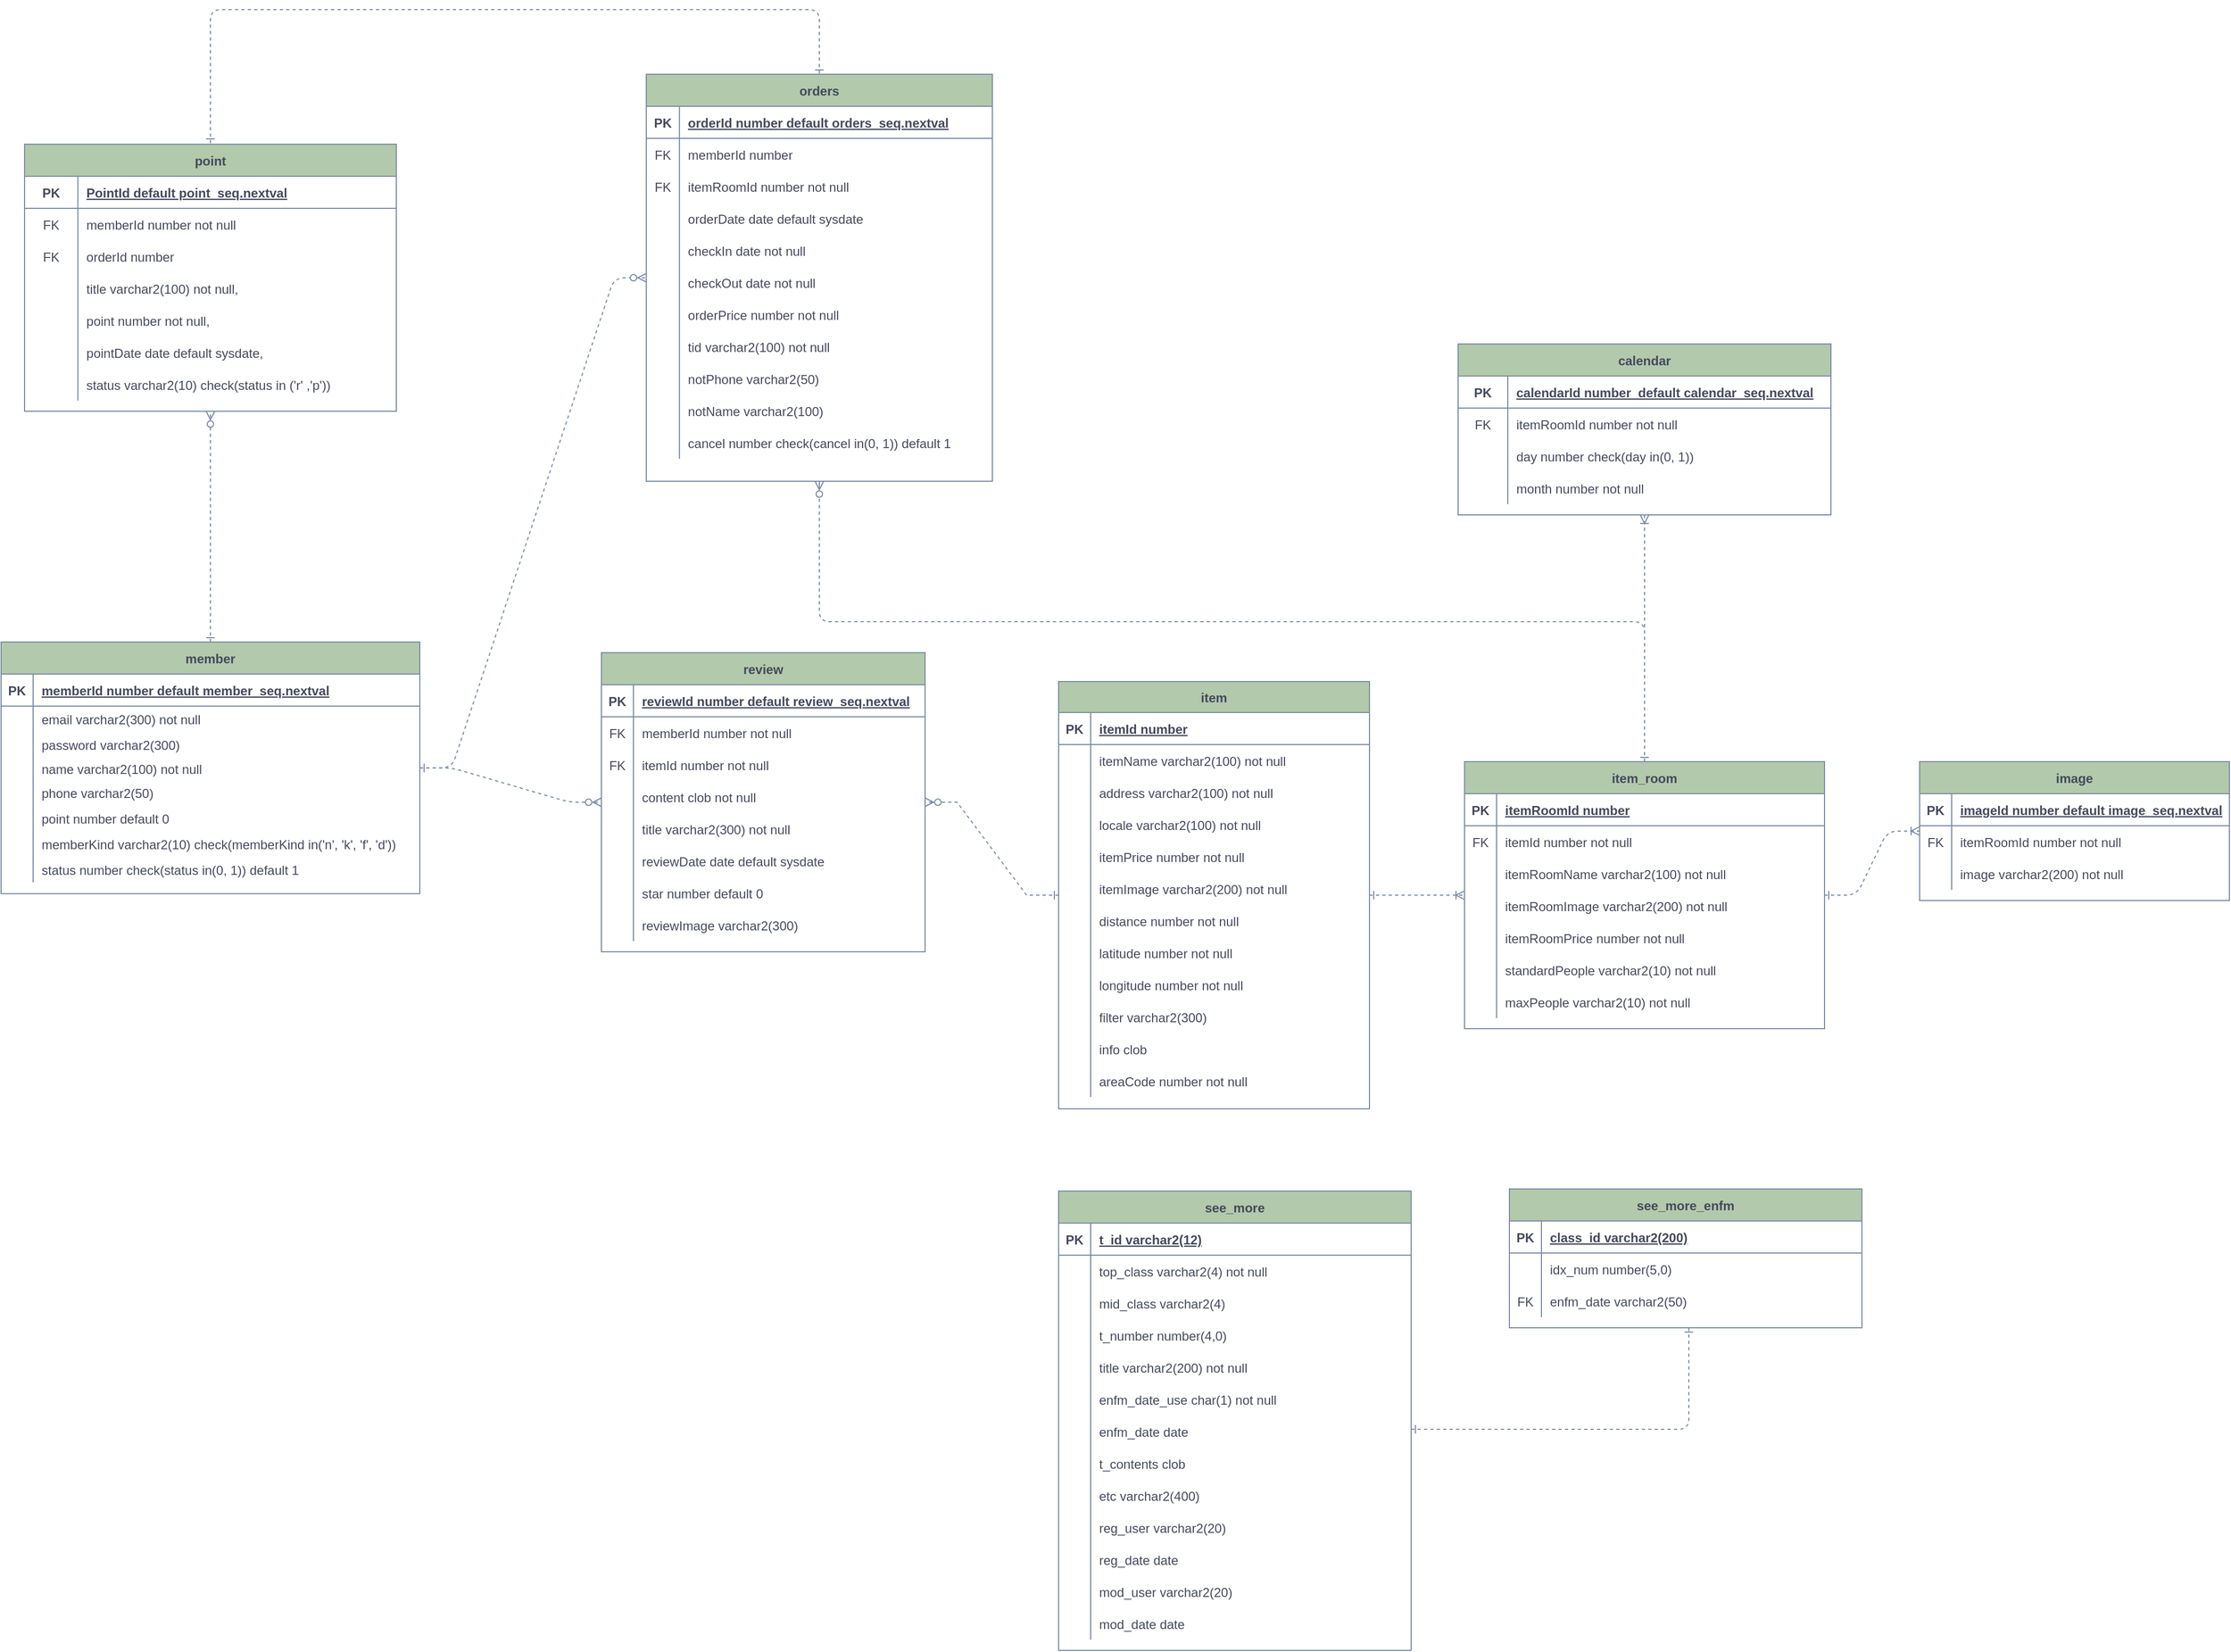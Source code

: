 <mxfile version="16.5.3" type="device"><diagram id="R2lEEEUBdFMjLlhIrx00" name="Page-1"><mxGraphModel dx="1982" dy="327" grid="0" gridSize="10" guides="1" tooltips="1" connect="1" arrows="1" fold="1" page="1" pageScale="1" pageWidth="3300" pageHeight="2339" math="0" shadow="0" extFonts="Permanent Marker^https://fonts.googleapis.com/css?family=Permanent+Marker"><root><mxCell id="0"/><mxCell id="1" parent="0"/><mxCell id="C-vyLk0tnHw3VtMMgP7b-2" value="orders" style="shape=table;startSize=30;container=1;collapsible=1;childLayout=tableLayout;fixedRows=1;rowLines=0;fontStyle=1;align=center;resizeLast=1;fillColor=#B2C9AB;strokeColor=#788AA3;fontColor=#46495D;" parent="1" vertex="1"><mxGeometry x="1054" y="364.5" width="324" height="381" as="geometry"><mxRectangle x="200" y="340" width="65" height="30" as="alternateBounds"/></mxGeometry></mxCell><mxCell id="C-vyLk0tnHw3VtMMgP7b-3" value="" style="shape=partialRectangle;collapsible=0;dropTarget=0;pointerEvents=0;fillColor=none;points=[[0,0.5],[1,0.5]];portConstraint=eastwest;top=0;left=0;right=0;bottom=1;strokeColor=#788AA3;fontColor=#46495D;" parent="C-vyLk0tnHw3VtMMgP7b-2" vertex="1"><mxGeometry y="30" width="324" height="30" as="geometry"/></mxCell><mxCell id="C-vyLk0tnHw3VtMMgP7b-4" value="PK" style="shape=partialRectangle;overflow=hidden;connectable=0;fillColor=none;top=0;left=0;bottom=0;right=0;fontStyle=1;strokeColor=#788AA3;fontColor=#46495D;" parent="C-vyLk0tnHw3VtMMgP7b-3" vertex="1"><mxGeometry width="31.059" height="30" as="geometry"><mxRectangle width="31.059" height="30" as="alternateBounds"/></mxGeometry></mxCell><mxCell id="C-vyLk0tnHw3VtMMgP7b-5" value="orderId number default orders_seq.nextval" style="shape=partialRectangle;overflow=hidden;connectable=0;fillColor=none;top=0;left=0;bottom=0;right=0;align=left;spacingLeft=6;fontStyle=5;strokeColor=#788AA3;fontColor=#46495D;" parent="C-vyLk0tnHw3VtMMgP7b-3" vertex="1"><mxGeometry x="31.059" width="292.941" height="30" as="geometry"><mxRectangle width="292.941" height="30" as="alternateBounds"/></mxGeometry></mxCell><mxCell id="C-vyLk0tnHw3VtMMgP7b-6" value="" style="shape=partialRectangle;collapsible=0;dropTarget=0;pointerEvents=0;fillColor=none;points=[[0,0.5],[1,0.5]];portConstraint=eastwest;top=0;left=0;right=0;bottom=0;strokeColor=#788AA3;fontColor=#46495D;" parent="C-vyLk0tnHw3VtMMgP7b-2" vertex="1"><mxGeometry y="60" width="324" height="30" as="geometry"/></mxCell><mxCell id="C-vyLk0tnHw3VtMMgP7b-7" value="FK" style="shape=partialRectangle;overflow=hidden;connectable=0;fillColor=none;top=0;left=0;bottom=0;right=0;strokeColor=#788AA3;fontColor=#46495D;" parent="C-vyLk0tnHw3VtMMgP7b-6" vertex="1"><mxGeometry width="31.059" height="30" as="geometry"><mxRectangle width="31.059" height="30" as="alternateBounds"/></mxGeometry></mxCell><mxCell id="C-vyLk0tnHw3VtMMgP7b-8" value="memberId number" style="shape=partialRectangle;overflow=hidden;connectable=0;fillColor=none;top=0;left=0;bottom=0;right=0;align=left;spacingLeft=6;strokeColor=#788AA3;fontColor=#46495D;strokeWidth=4;perimeterSpacing=13;" parent="C-vyLk0tnHw3VtMMgP7b-6" vertex="1"><mxGeometry x="31.059" width="292.941" height="30" as="geometry"><mxRectangle width="292.941" height="30" as="alternateBounds"/></mxGeometry></mxCell><mxCell id="RoM6pz60O-RjiuC7s1YH-94" value="" style="shape=partialRectangle;collapsible=0;dropTarget=0;pointerEvents=0;fillColor=none;points=[[0,0.5],[1,0.5]];portConstraint=eastwest;top=0;left=0;right=0;bottom=0;strokeColor=#788AA3;fontColor=#46495D;" parent="C-vyLk0tnHw3VtMMgP7b-2" vertex="1"><mxGeometry y="90" width="324" height="30" as="geometry"/></mxCell><mxCell id="RoM6pz60O-RjiuC7s1YH-95" value="FK" style="shape=partialRectangle;overflow=hidden;connectable=0;fillColor=none;top=0;left=0;bottom=0;right=0;strokeColor=#788AA3;fontColor=#46495D;" parent="RoM6pz60O-RjiuC7s1YH-94" vertex="1"><mxGeometry width="31.059" height="30" as="geometry"><mxRectangle width="31.059" height="30" as="alternateBounds"/></mxGeometry></mxCell><mxCell id="RoM6pz60O-RjiuC7s1YH-96" value="itemRoomId number not null" style="shape=partialRectangle;overflow=hidden;connectable=0;fillColor=none;top=0;left=0;bottom=0;right=0;align=left;spacingLeft=6;strokeColor=#788AA3;fontColor=#46495D;strokeWidth=4;perimeterSpacing=13;" parent="RoM6pz60O-RjiuC7s1YH-94" vertex="1"><mxGeometry x="31.059" width="292.941" height="30" as="geometry"><mxRectangle width="292.941" height="30" as="alternateBounds"/></mxGeometry></mxCell><mxCell id="gOkt5tljIx8d3Lokytzx-31" value="" style="shape=partialRectangle;collapsible=0;dropTarget=0;pointerEvents=0;fillColor=none;points=[[0,0.5],[1,0.5]];portConstraint=eastwest;top=0;left=0;right=0;bottom=0;strokeColor=#788AA3;fontColor=#46495D;" parent="C-vyLk0tnHw3VtMMgP7b-2" vertex="1"><mxGeometry y="120" width="324" height="30" as="geometry"/></mxCell><mxCell id="gOkt5tljIx8d3Lokytzx-32" value="" style="shape=partialRectangle;overflow=hidden;connectable=0;fillColor=none;top=0;left=0;bottom=0;right=0;strokeColor=#788AA3;fontColor=#46495D;" parent="gOkt5tljIx8d3Lokytzx-31" vertex="1"><mxGeometry width="31.059" height="30" as="geometry"><mxRectangle width="31.059" height="30" as="alternateBounds"/></mxGeometry></mxCell><mxCell id="gOkt5tljIx8d3Lokytzx-33" value="orderDate date default sysdate" style="shape=partialRectangle;overflow=hidden;connectable=0;fillColor=none;top=0;left=0;bottom=0;right=0;align=left;spacingLeft=6;strokeColor=#788AA3;fontColor=#46495D;strokeWidth=4;perimeterSpacing=13;" parent="gOkt5tljIx8d3Lokytzx-31" vertex="1"><mxGeometry x="31.059" width="292.941" height="30" as="geometry"><mxRectangle width="292.941" height="30" as="alternateBounds"/></mxGeometry></mxCell><mxCell id="gOkt5tljIx8d3Lokytzx-36" value="" style="shape=partialRectangle;collapsible=0;dropTarget=0;pointerEvents=0;fillColor=none;points=[[0,0.5],[1,0.5]];portConstraint=eastwest;top=0;left=0;right=0;bottom=0;strokeColor=#788AA3;fontColor=#46495D;" parent="C-vyLk0tnHw3VtMMgP7b-2" vertex="1"><mxGeometry y="150" width="324" height="30" as="geometry"/></mxCell><mxCell id="gOkt5tljIx8d3Lokytzx-37" value="" style="shape=partialRectangle;overflow=hidden;connectable=0;fillColor=none;top=0;left=0;bottom=0;right=0;strokeColor=#788AA3;fontColor=#46495D;" parent="gOkt5tljIx8d3Lokytzx-36" vertex="1"><mxGeometry width="31.059" height="30" as="geometry"><mxRectangle width="31.059" height="30" as="alternateBounds"/></mxGeometry></mxCell><mxCell id="gOkt5tljIx8d3Lokytzx-38" value="checkIn date not null" style="shape=partialRectangle;overflow=hidden;connectable=0;fillColor=none;top=0;left=0;bottom=0;right=0;align=left;spacingLeft=6;strokeColor=#788AA3;fontColor=#46495D;strokeWidth=4;perimeterSpacing=13;" parent="gOkt5tljIx8d3Lokytzx-36" vertex="1"><mxGeometry x="31.059" width="292.941" height="30" as="geometry"><mxRectangle width="292.941" height="30" as="alternateBounds"/></mxGeometry></mxCell><mxCell id="gOkt5tljIx8d3Lokytzx-39" value="" style="shape=partialRectangle;collapsible=0;dropTarget=0;pointerEvents=0;fillColor=none;points=[[0,0.5],[1,0.5]];portConstraint=eastwest;top=0;left=0;right=0;bottom=0;strokeColor=#788AA3;fontColor=#46495D;" parent="C-vyLk0tnHw3VtMMgP7b-2" vertex="1"><mxGeometry y="180" width="324" height="30" as="geometry"/></mxCell><mxCell id="gOkt5tljIx8d3Lokytzx-40" value="" style="shape=partialRectangle;overflow=hidden;connectable=0;fillColor=none;top=0;left=0;bottom=0;right=0;strokeColor=#788AA3;fontColor=#46495D;" parent="gOkt5tljIx8d3Lokytzx-39" vertex="1"><mxGeometry width="31.059" height="30" as="geometry"><mxRectangle width="31.059" height="30" as="alternateBounds"/></mxGeometry></mxCell><mxCell id="gOkt5tljIx8d3Lokytzx-41" value="checkOut date not null" style="shape=partialRectangle;overflow=hidden;connectable=0;fillColor=none;top=0;left=0;bottom=0;right=0;align=left;spacingLeft=6;strokeColor=#788AA3;fontColor=#46495D;strokeWidth=4;perimeterSpacing=13;" parent="gOkt5tljIx8d3Lokytzx-39" vertex="1"><mxGeometry x="31.059" width="292.941" height="30" as="geometry"><mxRectangle width="292.941" height="30" as="alternateBounds"/></mxGeometry></mxCell><mxCell id="gOkt5tljIx8d3Lokytzx-42" value="" style="shape=partialRectangle;collapsible=0;dropTarget=0;pointerEvents=0;fillColor=none;points=[[0,0.5],[1,0.5]];portConstraint=eastwest;top=0;left=0;right=0;bottom=0;strokeColor=#788AA3;fontColor=#46495D;" parent="C-vyLk0tnHw3VtMMgP7b-2" vertex="1"><mxGeometry y="210" width="324" height="30" as="geometry"/></mxCell><mxCell id="gOkt5tljIx8d3Lokytzx-43" value="" style="shape=partialRectangle;overflow=hidden;connectable=0;fillColor=none;top=0;left=0;bottom=0;right=0;strokeColor=#788AA3;fontColor=#46495D;" parent="gOkt5tljIx8d3Lokytzx-42" vertex="1"><mxGeometry width="31.059" height="30" as="geometry"><mxRectangle width="31.059" height="30" as="alternateBounds"/></mxGeometry></mxCell><mxCell id="gOkt5tljIx8d3Lokytzx-44" value="orderPrice number not null" style="shape=partialRectangle;overflow=hidden;connectable=0;fillColor=none;top=0;left=0;bottom=0;right=0;align=left;spacingLeft=6;strokeColor=#788AA3;fontColor=#46495D;strokeWidth=4;perimeterSpacing=13;" parent="gOkt5tljIx8d3Lokytzx-42" vertex="1"><mxGeometry x="31.059" width="292.941" height="30" as="geometry"><mxRectangle width="292.941" height="30" as="alternateBounds"/></mxGeometry></mxCell><mxCell id="lRnuTUR2JQm99yMNgBZj-7" value="" style="shape=partialRectangle;collapsible=0;dropTarget=0;pointerEvents=0;fillColor=none;points=[[0,0.5],[1,0.5]];portConstraint=eastwest;top=0;left=0;right=0;bottom=0;strokeColor=#788AA3;fontColor=#46495D;" parent="C-vyLk0tnHw3VtMMgP7b-2" vertex="1"><mxGeometry y="240" width="324" height="30" as="geometry"/></mxCell><mxCell id="lRnuTUR2JQm99yMNgBZj-8" value="" style="shape=partialRectangle;overflow=hidden;connectable=0;fillColor=none;top=0;left=0;bottom=0;right=0;strokeColor=#788AA3;fontColor=#46495D;" parent="lRnuTUR2JQm99yMNgBZj-7" vertex="1"><mxGeometry width="31.059" height="30" as="geometry"><mxRectangle width="31.059" height="30" as="alternateBounds"/></mxGeometry></mxCell><mxCell id="lRnuTUR2JQm99yMNgBZj-9" value="tid varchar2(100) not null" style="shape=partialRectangle;overflow=hidden;connectable=0;fillColor=none;top=0;left=0;bottom=0;right=0;align=left;spacingLeft=6;strokeColor=#788AA3;fontColor=#46495D;strokeWidth=4;perimeterSpacing=13;" parent="lRnuTUR2JQm99yMNgBZj-7" vertex="1"><mxGeometry x="31.059" width="292.941" height="30" as="geometry"><mxRectangle width="292.941" height="30" as="alternateBounds"/></mxGeometry></mxCell><mxCell id="pIeWxYy_aEIomPVwPKFi-1" value="" style="shape=partialRectangle;collapsible=0;dropTarget=0;pointerEvents=0;fillColor=none;points=[[0,0.5],[1,0.5]];portConstraint=eastwest;top=0;left=0;right=0;bottom=0;strokeColor=#788AA3;fontColor=#46495D;" parent="C-vyLk0tnHw3VtMMgP7b-2" vertex="1"><mxGeometry y="270" width="324" height="30" as="geometry"/></mxCell><mxCell id="pIeWxYy_aEIomPVwPKFi-2" value="" style="shape=partialRectangle;overflow=hidden;connectable=0;fillColor=none;top=0;left=0;bottom=0;right=0;strokeColor=#788AA3;fontColor=#46495D;" parent="pIeWxYy_aEIomPVwPKFi-1" vertex="1"><mxGeometry width="31.059" height="30" as="geometry"><mxRectangle width="31.059" height="30" as="alternateBounds"/></mxGeometry></mxCell><mxCell id="pIeWxYy_aEIomPVwPKFi-3" value="notPhone varchar2(50)" style="shape=partialRectangle;overflow=hidden;connectable=0;fillColor=none;top=0;left=0;bottom=0;right=0;align=left;spacingLeft=6;strokeColor=#788AA3;fontColor=#46495D;strokeWidth=4;perimeterSpacing=13;" parent="pIeWxYy_aEIomPVwPKFi-1" vertex="1"><mxGeometry x="31.059" width="292.941" height="30" as="geometry"><mxRectangle width="292.941" height="30" as="alternateBounds"/></mxGeometry></mxCell><mxCell id="gHeUn4_iyDWu1PX3EK4w-1" value="" style="shape=partialRectangle;collapsible=0;dropTarget=0;pointerEvents=0;fillColor=none;points=[[0,0.5],[1,0.5]];portConstraint=eastwest;top=0;left=0;right=0;bottom=0;strokeColor=#788AA3;fontColor=#46495D;" parent="C-vyLk0tnHw3VtMMgP7b-2" vertex="1"><mxGeometry y="300" width="324" height="30" as="geometry"/></mxCell><mxCell id="gHeUn4_iyDWu1PX3EK4w-2" value="" style="shape=partialRectangle;overflow=hidden;connectable=0;fillColor=none;top=0;left=0;bottom=0;right=0;strokeColor=#788AA3;fontColor=#46495D;" parent="gHeUn4_iyDWu1PX3EK4w-1" vertex="1"><mxGeometry width="31.059" height="30" as="geometry"><mxRectangle width="31.059" height="30" as="alternateBounds"/></mxGeometry></mxCell><mxCell id="gHeUn4_iyDWu1PX3EK4w-3" value="notName varchar2(100)" style="shape=partialRectangle;overflow=hidden;connectable=0;fillColor=none;top=0;left=0;bottom=0;right=0;align=left;spacingLeft=6;strokeColor=#788AA3;fontColor=#46495D;strokeWidth=4;perimeterSpacing=13;" parent="gHeUn4_iyDWu1PX3EK4w-1" vertex="1"><mxGeometry x="31.059" width="292.941" height="30" as="geometry"><mxRectangle width="292.941" height="30" as="alternateBounds"/></mxGeometry></mxCell><mxCell id="gOkt5tljIx8d3Lokytzx-58" value="" style="shape=partialRectangle;collapsible=0;dropTarget=0;pointerEvents=0;fillColor=none;points=[[0,0.5],[1,0.5]];portConstraint=eastwest;top=0;left=0;right=0;bottom=0;strokeColor=#788AA3;fontColor=#46495D;" parent="C-vyLk0tnHw3VtMMgP7b-2" vertex="1"><mxGeometry y="330" width="324" height="30" as="geometry"/></mxCell><mxCell id="gOkt5tljIx8d3Lokytzx-59" value="" style="shape=partialRectangle;overflow=hidden;connectable=0;fillColor=none;top=0;left=0;bottom=0;right=0;strokeColor=#788AA3;fontColor=#46495D;" parent="gOkt5tljIx8d3Lokytzx-58" vertex="1"><mxGeometry width="31.059" height="30" as="geometry"><mxRectangle width="31.059" height="30" as="alternateBounds"/></mxGeometry></mxCell><mxCell id="gOkt5tljIx8d3Lokytzx-60" value="cancel number check(cancel in(0, 1)) default 1" style="shape=partialRectangle;overflow=hidden;connectable=0;fillColor=none;top=0;left=0;bottom=0;right=0;align=left;spacingLeft=6;strokeColor=#788AA3;fontColor=#46495D;strokeWidth=4;perimeterSpacing=13;" parent="gOkt5tljIx8d3Lokytzx-58" vertex="1"><mxGeometry x="31.059" width="292.941" height="30" as="geometry"><mxRectangle width="292.941" height="30" as="alternateBounds"/></mxGeometry></mxCell><mxCell id="C-vyLk0tnHw3VtMMgP7b-23" value="member" style="shape=table;startSize=30;container=1;collapsible=1;childLayout=tableLayout;fixedRows=1;rowLines=0;fontStyle=1;align=center;resizeLast=1;fillColor=#B2C9AB;strokeColor=#788AA3;fontColor=#46495D;" parent="1" vertex="1"><mxGeometry x="450" y="896" width="392" height="235.63" as="geometry"/></mxCell><mxCell id="C-vyLk0tnHw3VtMMgP7b-24" value="" style="shape=partialRectangle;collapsible=0;dropTarget=0;pointerEvents=0;fillColor=none;points=[[0,0.5],[1,0.5]];portConstraint=eastwest;top=0;left=0;right=0;bottom=1;strokeColor=#788AA3;fontColor=#46495D;" parent="C-vyLk0tnHw3VtMMgP7b-23" vertex="1"><mxGeometry y="30" width="392" height="30" as="geometry"/></mxCell><mxCell id="C-vyLk0tnHw3VtMMgP7b-25" value="PK" style="shape=partialRectangle;overflow=hidden;connectable=0;fillColor=none;top=0;left=0;bottom=0;right=0;fontStyle=1;strokeColor=#788AA3;fontColor=#46495D;" parent="C-vyLk0tnHw3VtMMgP7b-24" vertex="1"><mxGeometry width="30" height="30" as="geometry"><mxRectangle width="30" height="30" as="alternateBounds"/></mxGeometry></mxCell><mxCell id="C-vyLk0tnHw3VtMMgP7b-26" value="memberId number default member_seq.nextval" style="shape=partialRectangle;overflow=hidden;connectable=0;fillColor=none;top=0;left=0;bottom=0;right=0;align=left;spacingLeft=6;fontStyle=5;strokeColor=#788AA3;fontColor=#46495D;" parent="C-vyLk0tnHw3VtMMgP7b-24" vertex="1"><mxGeometry x="30" width="362" height="30" as="geometry"><mxRectangle width="362" height="30" as="alternateBounds"/></mxGeometry></mxCell><mxCell id="C-vyLk0tnHw3VtMMgP7b-27" value="" style="shape=partialRectangle;collapsible=0;dropTarget=0;pointerEvents=0;fillColor=none;points=[[0,0.5],[1,0.5]];portConstraint=eastwest;top=0;left=0;right=0;bottom=0;strokeColor=#788AA3;fontColor=#46495D;" parent="C-vyLk0tnHw3VtMMgP7b-23" vertex="1"><mxGeometry y="60" width="392" height="24" as="geometry"/></mxCell><mxCell id="C-vyLk0tnHw3VtMMgP7b-28" value="" style="shape=partialRectangle;overflow=hidden;connectable=0;fillColor=none;top=0;left=0;bottom=0;right=0;strokeColor=#788AA3;fontColor=#46495D;" parent="C-vyLk0tnHw3VtMMgP7b-27" vertex="1"><mxGeometry width="30" height="24" as="geometry"><mxRectangle width="30" height="24" as="alternateBounds"/></mxGeometry></mxCell><mxCell id="C-vyLk0tnHw3VtMMgP7b-29" value="email varchar2(300) not null" style="shape=partialRectangle;overflow=hidden;connectable=0;fillColor=none;top=0;left=0;bottom=0;right=0;align=left;spacingLeft=6;strokeColor=#788AA3;fontColor=#46495D;" parent="C-vyLk0tnHw3VtMMgP7b-27" vertex="1"><mxGeometry x="30" width="362" height="24" as="geometry"><mxRectangle width="362" height="24" as="alternateBounds"/></mxGeometry></mxCell><mxCell id="RoM6pz60O-RjiuC7s1YH-97" value="" style="shape=partialRectangle;collapsible=0;dropTarget=0;pointerEvents=0;fillColor=none;points=[[0,0.5],[1,0.5]];portConstraint=eastwest;top=0;left=0;right=0;bottom=0;strokeColor=#788AA3;fontColor=#46495D;" parent="C-vyLk0tnHw3VtMMgP7b-23" vertex="1"><mxGeometry y="84" width="392" height="24" as="geometry"/></mxCell><mxCell id="RoM6pz60O-RjiuC7s1YH-98" value="" style="shape=partialRectangle;overflow=hidden;connectable=0;fillColor=none;top=0;left=0;bottom=0;right=0;strokeColor=#788AA3;fontColor=#46495D;" parent="RoM6pz60O-RjiuC7s1YH-97" vertex="1"><mxGeometry width="30" height="24" as="geometry"><mxRectangle width="30" height="24" as="alternateBounds"/></mxGeometry></mxCell><mxCell id="RoM6pz60O-RjiuC7s1YH-99" value="password varchar2(300)" style="shape=partialRectangle;overflow=hidden;connectable=0;fillColor=none;top=0;left=0;bottom=0;right=0;align=left;spacingLeft=6;strokeColor=#788AA3;fontColor=#46495D;" parent="RoM6pz60O-RjiuC7s1YH-97" vertex="1"><mxGeometry x="30" width="362" height="24" as="geometry"><mxRectangle width="362" height="24" as="alternateBounds"/></mxGeometry></mxCell><mxCell id="RoM6pz60O-RjiuC7s1YH-101" value="" style="shape=partialRectangle;collapsible=0;dropTarget=0;pointerEvents=0;fillColor=none;points=[[0,0.5],[1,0.5]];portConstraint=eastwest;top=0;left=0;right=0;bottom=0;strokeColor=#788AA3;fontColor=#46495D;" parent="C-vyLk0tnHw3VtMMgP7b-23" vertex="1"><mxGeometry y="108" width="392" height="21" as="geometry"/></mxCell><mxCell id="RoM6pz60O-RjiuC7s1YH-102" value="" style="shape=partialRectangle;overflow=hidden;connectable=0;fillColor=none;top=0;left=0;bottom=0;right=0;strokeColor=#788AA3;fontColor=#46495D;" parent="RoM6pz60O-RjiuC7s1YH-101" vertex="1"><mxGeometry width="30" height="21" as="geometry"><mxRectangle width="30" height="21" as="alternateBounds"/></mxGeometry></mxCell><mxCell id="RoM6pz60O-RjiuC7s1YH-103" value="name varchar2(100) not null" style="shape=partialRectangle;overflow=hidden;connectable=0;fillColor=none;top=0;left=0;bottom=0;right=0;align=left;spacingLeft=6;strokeColor=#788AA3;fontColor=#46495D;" parent="RoM6pz60O-RjiuC7s1YH-101" vertex="1"><mxGeometry x="30" width="362" height="21" as="geometry"><mxRectangle width="362" height="21" as="alternateBounds"/></mxGeometry></mxCell><mxCell id="RoM6pz60O-RjiuC7s1YH-110" value="" style="shape=partialRectangle;collapsible=0;dropTarget=0;pointerEvents=0;fillColor=none;points=[[0,0.5],[1,0.5]];portConstraint=eastwest;top=0;left=0;right=0;bottom=0;strokeColor=#788AA3;fontColor=#46495D;" parent="C-vyLk0tnHw3VtMMgP7b-23" vertex="1"><mxGeometry y="129" width="392" height="24" as="geometry"/></mxCell><mxCell id="RoM6pz60O-RjiuC7s1YH-111" value="" style="shape=partialRectangle;overflow=hidden;connectable=0;fillColor=none;top=0;left=0;bottom=0;right=0;strokeColor=#788AA3;fontColor=#46495D;" parent="RoM6pz60O-RjiuC7s1YH-110" vertex="1"><mxGeometry width="30" height="24" as="geometry"><mxRectangle width="30" height="24" as="alternateBounds"/></mxGeometry></mxCell><mxCell id="RoM6pz60O-RjiuC7s1YH-112" value="phone varchar2(50)" style="shape=partialRectangle;overflow=hidden;connectable=0;fillColor=none;top=0;left=0;bottom=0;right=0;align=left;spacingLeft=6;strokeColor=#788AA3;fontColor=#46495D;" parent="RoM6pz60O-RjiuC7s1YH-110" vertex="1"><mxGeometry x="30" width="362" height="24" as="geometry"><mxRectangle width="362" height="24" as="alternateBounds"/></mxGeometry></mxCell><mxCell id="RoM6pz60O-RjiuC7s1YH-113" value="" style="shape=partialRectangle;collapsible=0;dropTarget=0;pointerEvents=0;fillColor=none;points=[[0,0.5],[1,0.5]];portConstraint=eastwest;top=0;left=0;right=0;bottom=0;strokeColor=#788AA3;fontColor=#46495D;" parent="C-vyLk0tnHw3VtMMgP7b-23" vertex="1"><mxGeometry y="153" width="392" height="24" as="geometry"/></mxCell><mxCell id="RoM6pz60O-RjiuC7s1YH-114" value="" style="shape=partialRectangle;overflow=hidden;connectable=0;fillColor=none;top=0;left=0;bottom=0;right=0;strokeColor=#788AA3;fontColor=#46495D;" parent="RoM6pz60O-RjiuC7s1YH-113" vertex="1"><mxGeometry width="30" height="24" as="geometry"><mxRectangle width="30" height="24" as="alternateBounds"/></mxGeometry></mxCell><mxCell id="RoM6pz60O-RjiuC7s1YH-115" value="point number default 0" style="shape=partialRectangle;overflow=hidden;connectable=0;fillColor=none;top=0;left=0;bottom=0;right=0;align=left;spacingLeft=6;strokeColor=#788AA3;fontColor=#46495D;" parent="RoM6pz60O-RjiuC7s1YH-113" vertex="1"><mxGeometry x="30" width="362" height="24" as="geometry"><mxRectangle width="362" height="24" as="alternateBounds"/></mxGeometry></mxCell><mxCell id="JHhf9FThwjVNR7niI-Nh-16" value="" style="shape=partialRectangle;collapsible=0;dropTarget=0;pointerEvents=0;fillColor=none;points=[[0,0.5],[1,0.5]];portConstraint=eastwest;top=0;left=0;right=0;bottom=0;strokeColor=#788AA3;fontColor=#46495D;" parent="C-vyLk0tnHw3VtMMgP7b-23" vertex="1"><mxGeometry y="177" width="392" height="24" as="geometry"/></mxCell><mxCell id="JHhf9FThwjVNR7niI-Nh-17" value="" style="shape=partialRectangle;overflow=hidden;connectable=0;fillColor=none;top=0;left=0;bottom=0;right=0;strokeColor=#788AA3;fontColor=#46495D;" parent="JHhf9FThwjVNR7niI-Nh-16" vertex="1"><mxGeometry width="30" height="24" as="geometry"><mxRectangle width="30" height="24" as="alternateBounds"/></mxGeometry></mxCell><mxCell id="JHhf9FThwjVNR7niI-Nh-18" value="memberKind varchar2(10) check(memberKind in('n', 'k', 'f', 'd'))" style="shape=partialRectangle;overflow=hidden;connectable=0;fillColor=none;top=0;left=0;bottom=0;right=0;align=left;spacingLeft=6;strokeColor=#788AA3;fontColor=#46495D;" parent="JHhf9FThwjVNR7niI-Nh-16" vertex="1"><mxGeometry x="30" width="362" height="24" as="geometry"><mxRectangle width="362" height="24" as="alternateBounds"/></mxGeometry></mxCell><mxCell id="JHhf9FThwjVNR7niI-Nh-19" value="" style="shape=partialRectangle;collapsible=0;dropTarget=0;pointerEvents=0;fillColor=none;points=[[0,0.5],[1,0.5]];portConstraint=eastwest;top=0;left=0;right=0;bottom=0;strokeColor=#788AA3;fontColor=#46495D;" parent="C-vyLk0tnHw3VtMMgP7b-23" vertex="1"><mxGeometry y="201" width="392" height="24" as="geometry"/></mxCell><mxCell id="JHhf9FThwjVNR7niI-Nh-20" value="" style="shape=partialRectangle;overflow=hidden;connectable=0;fillColor=none;top=0;left=0;bottom=0;right=0;strokeColor=#788AA3;fontColor=#46495D;" parent="JHhf9FThwjVNR7niI-Nh-19" vertex="1"><mxGeometry width="30" height="24" as="geometry"><mxRectangle width="30" height="24" as="alternateBounds"/></mxGeometry></mxCell><mxCell id="JHhf9FThwjVNR7niI-Nh-21" value="status number check(status in(0, 1)) default 1" style="shape=partialRectangle;overflow=hidden;connectable=0;fillColor=none;top=0;left=0;bottom=0;right=0;align=left;spacingLeft=6;strokeColor=#788AA3;fontColor=#46495D;" parent="JHhf9FThwjVNR7niI-Nh-19" vertex="1"><mxGeometry x="30" width="362" height="24" as="geometry"><mxRectangle width="362" height="24" as="alternateBounds"/></mxGeometry></mxCell><mxCell id="RoM6pz60O-RjiuC7s1YH-73" value="item" style="shape=table;startSize=29;container=1;collapsible=1;childLayout=tableLayout;fixedRows=1;rowLines=0;fontStyle=1;align=center;resizeLast=1;rounded=0;sketch=0;fontColor=#46495D;strokeColor=#788AA3;fillColor=#B2C9AB;" parent="1" vertex="1"><mxGeometry x="1440" y="933" width="291" height="400.06" as="geometry"/></mxCell><mxCell id="RoM6pz60O-RjiuC7s1YH-74" value="" style="shape=partialRectangle;collapsible=0;dropTarget=0;pointerEvents=0;fillColor=none;top=0;left=0;bottom=1;right=0;points=[[0,0.5],[1,0.5]];portConstraint=eastwest;rounded=0;sketch=0;fontColor=#46495D;strokeColor=#788AA3;" parent="RoM6pz60O-RjiuC7s1YH-73" vertex="1"><mxGeometry y="29" width="291" height="30" as="geometry"/></mxCell><mxCell id="RoM6pz60O-RjiuC7s1YH-75" value="PK" style="shape=partialRectangle;connectable=0;fillColor=none;top=0;left=0;bottom=0;right=0;fontStyle=1;overflow=hidden;rounded=0;sketch=0;fontColor=#46495D;strokeColor=#788AA3;" parent="RoM6pz60O-RjiuC7s1YH-74" vertex="1"><mxGeometry width="30" height="30" as="geometry"><mxRectangle width="30" height="30" as="alternateBounds"/></mxGeometry></mxCell><mxCell id="RoM6pz60O-RjiuC7s1YH-76" value="itemId number" style="shape=partialRectangle;connectable=0;fillColor=none;top=0;left=0;bottom=0;right=0;align=left;spacingLeft=6;fontStyle=5;overflow=hidden;rounded=0;sketch=0;fontColor=#46495D;strokeColor=#788AA3;" parent="RoM6pz60O-RjiuC7s1YH-74" vertex="1"><mxGeometry x="30" width="261" height="30" as="geometry"><mxRectangle width="261" height="30" as="alternateBounds"/></mxGeometry></mxCell><mxCell id="RoM6pz60O-RjiuC7s1YH-77" value="" style="shape=partialRectangle;collapsible=0;dropTarget=0;pointerEvents=0;fillColor=none;top=0;left=0;bottom=0;right=0;points=[[0,0.5],[1,0.5]];portConstraint=eastwest;rounded=0;sketch=0;fontColor=#46495D;strokeColor=#788AA3;" parent="RoM6pz60O-RjiuC7s1YH-73" vertex="1"><mxGeometry y="59" width="291" height="30" as="geometry"/></mxCell><mxCell id="RoM6pz60O-RjiuC7s1YH-78" value="" style="shape=partialRectangle;connectable=0;fillColor=none;top=0;left=0;bottom=0;right=0;editable=1;overflow=hidden;rounded=0;sketch=0;fontColor=#46495D;strokeColor=#788AA3;" parent="RoM6pz60O-RjiuC7s1YH-77" vertex="1"><mxGeometry width="30" height="30" as="geometry"><mxRectangle width="30" height="30" as="alternateBounds"/></mxGeometry></mxCell><mxCell id="RoM6pz60O-RjiuC7s1YH-79" value="itemName varchar2(100) not null" style="shape=partialRectangle;connectable=0;fillColor=none;top=0;left=0;bottom=0;right=0;align=left;spacingLeft=6;overflow=hidden;rounded=0;sketch=0;fontColor=#46495D;strokeColor=#788AA3;" parent="RoM6pz60O-RjiuC7s1YH-77" vertex="1"><mxGeometry x="30" width="261" height="30" as="geometry"><mxRectangle width="261" height="30" as="alternateBounds"/></mxGeometry></mxCell><mxCell id="JHhf9FThwjVNR7niI-Nh-10" value="" style="shape=partialRectangle;collapsible=0;dropTarget=0;pointerEvents=0;fillColor=none;top=0;left=0;bottom=0;right=0;points=[[0,0.5],[1,0.5]];portConstraint=eastwest;rounded=0;sketch=0;fontColor=#46495D;strokeColor=#788AA3;" parent="RoM6pz60O-RjiuC7s1YH-73" vertex="1"><mxGeometry y="89" width="291" height="30" as="geometry"/></mxCell><mxCell id="JHhf9FThwjVNR7niI-Nh-11" value="" style="shape=partialRectangle;connectable=0;fillColor=none;top=0;left=0;bottom=0;right=0;editable=1;overflow=hidden;rounded=0;sketch=0;fontColor=#46495D;strokeColor=#788AA3;" parent="JHhf9FThwjVNR7niI-Nh-10" vertex="1"><mxGeometry width="30" height="30" as="geometry"><mxRectangle width="30" height="30" as="alternateBounds"/></mxGeometry></mxCell><mxCell id="JHhf9FThwjVNR7niI-Nh-12" value="address varchar2(100) not null" style="shape=partialRectangle;connectable=0;fillColor=none;top=0;left=0;bottom=0;right=0;align=left;spacingLeft=6;overflow=hidden;rounded=0;sketch=0;fontColor=#46495D;strokeColor=#788AA3;" parent="JHhf9FThwjVNR7niI-Nh-10" vertex="1"><mxGeometry x="30" width="261" height="30" as="geometry"><mxRectangle width="261" height="30" as="alternateBounds"/></mxGeometry></mxCell><mxCell id="RoM6pz60O-RjiuC7s1YH-80" value="" style="shape=partialRectangle;collapsible=0;dropTarget=0;pointerEvents=0;fillColor=none;top=0;left=0;bottom=0;right=0;points=[[0,0.5],[1,0.5]];portConstraint=eastwest;rounded=0;sketch=0;fontColor=#46495D;strokeColor=#788AA3;" parent="RoM6pz60O-RjiuC7s1YH-73" vertex="1"><mxGeometry y="119" width="291" height="30" as="geometry"/></mxCell><mxCell id="RoM6pz60O-RjiuC7s1YH-81" value="" style="shape=partialRectangle;connectable=0;fillColor=none;top=0;left=0;bottom=0;right=0;editable=1;overflow=hidden;rounded=0;sketch=0;fontColor=#46495D;strokeColor=#788AA3;" parent="RoM6pz60O-RjiuC7s1YH-80" vertex="1"><mxGeometry width="30" height="30" as="geometry"><mxRectangle width="30" height="30" as="alternateBounds"/></mxGeometry></mxCell><mxCell id="RoM6pz60O-RjiuC7s1YH-82" value="locale varchar2(100) not null" style="shape=partialRectangle;connectable=0;fillColor=none;top=0;left=0;bottom=0;right=0;align=left;spacingLeft=6;overflow=hidden;rounded=0;sketch=0;fontColor=#46495D;strokeColor=#788AA3;" parent="RoM6pz60O-RjiuC7s1YH-80" vertex="1"><mxGeometry x="30" width="261" height="30" as="geometry"><mxRectangle width="261" height="30" as="alternateBounds"/></mxGeometry></mxCell><mxCell id="RoM6pz60O-RjiuC7s1YH-83" value="" style="shape=partialRectangle;collapsible=0;dropTarget=0;pointerEvents=0;fillColor=none;top=0;left=0;bottom=0;right=0;points=[[0,0.5],[1,0.5]];portConstraint=eastwest;rounded=0;sketch=0;fontColor=#46495D;strokeColor=#788AA3;" parent="RoM6pz60O-RjiuC7s1YH-73" vertex="1"><mxGeometry y="149" width="291" height="30" as="geometry"/></mxCell><mxCell id="RoM6pz60O-RjiuC7s1YH-84" value="" style="shape=partialRectangle;connectable=0;fillColor=none;top=0;left=0;bottom=0;right=0;editable=1;overflow=hidden;rounded=0;sketch=0;fontColor=#46495D;strokeColor=#788AA3;" parent="RoM6pz60O-RjiuC7s1YH-83" vertex="1"><mxGeometry width="30" height="30" as="geometry"><mxRectangle width="30" height="30" as="alternateBounds"/></mxGeometry></mxCell><mxCell id="RoM6pz60O-RjiuC7s1YH-85" value="itemPrice number not null" style="shape=partialRectangle;connectable=0;fillColor=none;top=0;left=0;bottom=0;right=0;align=left;spacingLeft=6;overflow=hidden;rounded=0;sketch=0;fontColor=#46495D;strokeColor=#788AA3;" parent="RoM6pz60O-RjiuC7s1YH-83" vertex="1"><mxGeometry x="30" width="261" height="30" as="geometry"><mxRectangle width="261" height="30" as="alternateBounds"/></mxGeometry></mxCell><mxCell id="upvIbfptnqaT9_mOXQjy-16" value="" style="shape=partialRectangle;collapsible=0;dropTarget=0;pointerEvents=0;fillColor=none;top=0;left=0;bottom=0;right=0;points=[[0,0.5],[1,0.5]];portConstraint=eastwest;rounded=0;sketch=0;fontColor=#46495D;strokeColor=#788AA3;" parent="RoM6pz60O-RjiuC7s1YH-73" vertex="1"><mxGeometry y="179" width="291" height="30" as="geometry"/></mxCell><mxCell id="upvIbfptnqaT9_mOXQjy-17" value="" style="shape=partialRectangle;connectable=0;fillColor=none;top=0;left=0;bottom=0;right=0;editable=1;overflow=hidden;rounded=0;sketch=0;fontColor=#46495D;strokeColor=#788AA3;" parent="upvIbfptnqaT9_mOXQjy-16" vertex="1"><mxGeometry width="30" height="30" as="geometry"><mxRectangle width="30" height="30" as="alternateBounds"/></mxGeometry></mxCell><mxCell id="upvIbfptnqaT9_mOXQjy-18" value="itemImage varchar2(200) not null" style="shape=partialRectangle;connectable=0;fillColor=none;top=0;left=0;bottom=0;right=0;align=left;spacingLeft=6;overflow=hidden;rounded=0;sketch=0;fontColor=#46495D;strokeColor=#788AA3;" parent="upvIbfptnqaT9_mOXQjy-16" vertex="1"><mxGeometry x="30" width="261" height="30" as="geometry"><mxRectangle width="261" height="30" as="alternateBounds"/></mxGeometry></mxCell><mxCell id="JHhf9FThwjVNR7niI-Nh-13" value="" style="shape=partialRectangle;collapsible=0;dropTarget=0;pointerEvents=0;fillColor=none;top=0;left=0;bottom=0;right=0;points=[[0,0.5],[1,0.5]];portConstraint=eastwest;rounded=0;sketch=0;fontColor=#46495D;strokeColor=#788AA3;" parent="RoM6pz60O-RjiuC7s1YH-73" vertex="1"><mxGeometry y="209" width="291" height="30" as="geometry"/></mxCell><mxCell id="JHhf9FThwjVNR7niI-Nh-14" value="" style="shape=partialRectangle;connectable=0;fillColor=none;top=0;left=0;bottom=0;right=0;editable=1;overflow=hidden;rounded=0;sketch=0;fontColor=#46495D;strokeColor=#788AA3;" parent="JHhf9FThwjVNR7niI-Nh-13" vertex="1"><mxGeometry width="30" height="30" as="geometry"><mxRectangle width="30" height="30" as="alternateBounds"/></mxGeometry></mxCell><mxCell id="JHhf9FThwjVNR7niI-Nh-15" value="distance number not null" style="shape=partialRectangle;connectable=0;fillColor=none;top=0;left=0;bottom=0;right=0;align=left;spacingLeft=6;overflow=hidden;rounded=0;sketch=0;fontColor=#46495D;strokeColor=#788AA3;" parent="JHhf9FThwjVNR7niI-Nh-13" vertex="1"><mxGeometry x="30" width="261" height="30" as="geometry"><mxRectangle width="261" height="30" as="alternateBounds"/></mxGeometry></mxCell><mxCell id="lRnuTUR2JQm99yMNgBZj-12" value="" style="shape=partialRectangle;collapsible=0;dropTarget=0;pointerEvents=0;fillColor=none;top=0;left=0;bottom=0;right=0;points=[[0,0.5],[1,0.5]];portConstraint=eastwest;rounded=0;sketch=0;fontColor=#46495D;strokeColor=#788AA3;" parent="RoM6pz60O-RjiuC7s1YH-73" vertex="1"><mxGeometry y="239" width="291" height="30" as="geometry"/></mxCell><mxCell id="lRnuTUR2JQm99yMNgBZj-13" value="" style="shape=partialRectangle;connectable=0;fillColor=none;top=0;left=0;bottom=0;right=0;editable=1;overflow=hidden;rounded=0;sketch=0;fontColor=#46495D;strokeColor=#788AA3;" parent="lRnuTUR2JQm99yMNgBZj-12" vertex="1"><mxGeometry width="30" height="30" as="geometry"><mxRectangle width="30" height="30" as="alternateBounds"/></mxGeometry></mxCell><mxCell id="lRnuTUR2JQm99yMNgBZj-14" value="latitude number not null" style="shape=partialRectangle;connectable=0;fillColor=none;top=0;left=0;bottom=0;right=0;align=left;spacingLeft=6;overflow=hidden;rounded=0;sketch=0;fontColor=#46495D;strokeColor=#788AA3;" parent="lRnuTUR2JQm99yMNgBZj-12" vertex="1"><mxGeometry x="30" width="261" height="30" as="geometry"><mxRectangle width="261" height="30" as="alternateBounds"/></mxGeometry></mxCell><mxCell id="lRnuTUR2JQm99yMNgBZj-15" value="" style="shape=partialRectangle;collapsible=0;dropTarget=0;pointerEvents=0;fillColor=none;top=0;left=0;bottom=0;right=0;points=[[0,0.5],[1,0.5]];portConstraint=eastwest;rounded=0;sketch=0;fontColor=#46495D;strokeColor=#788AA3;" parent="RoM6pz60O-RjiuC7s1YH-73" vertex="1"><mxGeometry y="269" width="291" height="30" as="geometry"/></mxCell><mxCell id="lRnuTUR2JQm99yMNgBZj-16" value="" style="shape=partialRectangle;connectable=0;fillColor=none;top=0;left=0;bottom=0;right=0;editable=1;overflow=hidden;rounded=0;sketch=0;fontColor=#46495D;strokeColor=#788AA3;" parent="lRnuTUR2JQm99yMNgBZj-15" vertex="1"><mxGeometry width="30" height="30" as="geometry"><mxRectangle width="30" height="30" as="alternateBounds"/></mxGeometry></mxCell><mxCell id="lRnuTUR2JQm99yMNgBZj-17" value="longitude number not null" style="shape=partialRectangle;connectable=0;fillColor=none;top=0;left=0;bottom=0;right=0;align=left;spacingLeft=6;overflow=hidden;rounded=0;sketch=0;fontColor=#46495D;strokeColor=#788AA3;" parent="lRnuTUR2JQm99yMNgBZj-15" vertex="1"><mxGeometry x="30" width="261" height="30" as="geometry"><mxRectangle width="261" height="30" as="alternateBounds"/></mxGeometry></mxCell><mxCell id="YgZkJDTXlFs9HRWrqhBX-4" value="" style="shape=partialRectangle;collapsible=0;dropTarget=0;pointerEvents=0;fillColor=none;top=0;left=0;bottom=0;right=0;points=[[0,0.5],[1,0.5]];portConstraint=eastwest;rounded=0;sketch=0;fontColor=#46495D;strokeColor=#788AA3;" parent="RoM6pz60O-RjiuC7s1YH-73" vertex="1"><mxGeometry y="299" width="291" height="30" as="geometry"/></mxCell><mxCell id="YgZkJDTXlFs9HRWrqhBX-5" value="" style="shape=partialRectangle;connectable=0;fillColor=none;top=0;left=0;bottom=0;right=0;editable=1;overflow=hidden;rounded=0;sketch=0;fontColor=#46495D;strokeColor=#788AA3;" parent="YgZkJDTXlFs9HRWrqhBX-4" vertex="1"><mxGeometry width="30" height="30" as="geometry"><mxRectangle width="30" height="30" as="alternateBounds"/></mxGeometry></mxCell><mxCell id="YgZkJDTXlFs9HRWrqhBX-6" value="filter varchar2(300)" style="shape=partialRectangle;connectable=0;fillColor=none;top=0;left=0;bottom=0;right=0;align=left;spacingLeft=6;overflow=hidden;rounded=0;sketch=0;fontColor=#46495D;strokeColor=#788AA3;" parent="YgZkJDTXlFs9HRWrqhBX-4" vertex="1"><mxGeometry x="30" width="261" height="30" as="geometry"><mxRectangle width="261" height="30" as="alternateBounds"/></mxGeometry></mxCell><mxCell id="YgZkJDTXlFs9HRWrqhBX-1" value="" style="shape=partialRectangle;collapsible=0;dropTarget=0;pointerEvents=0;fillColor=none;top=0;left=0;bottom=0;right=0;points=[[0,0.5],[1,0.5]];portConstraint=eastwest;rounded=0;sketch=0;fontColor=#46495D;strokeColor=#788AA3;" parent="RoM6pz60O-RjiuC7s1YH-73" vertex="1"><mxGeometry y="329" width="291" height="30" as="geometry"/></mxCell><mxCell id="YgZkJDTXlFs9HRWrqhBX-2" value="" style="shape=partialRectangle;connectable=0;fillColor=none;top=0;left=0;bottom=0;right=0;editable=1;overflow=hidden;rounded=0;sketch=0;fontColor=#46495D;strokeColor=#788AA3;" parent="YgZkJDTXlFs9HRWrqhBX-1" vertex="1"><mxGeometry width="30" height="30" as="geometry"><mxRectangle width="30" height="30" as="alternateBounds"/></mxGeometry></mxCell><mxCell id="YgZkJDTXlFs9HRWrqhBX-3" value="info clob" style="shape=partialRectangle;connectable=0;fillColor=none;top=0;left=0;bottom=0;right=0;align=left;spacingLeft=6;overflow=hidden;rounded=0;sketch=0;fontColor=#46495D;strokeColor=#788AA3;" parent="YgZkJDTXlFs9HRWrqhBX-1" vertex="1"><mxGeometry x="30" width="261" height="30" as="geometry"><mxRectangle width="261" height="30" as="alternateBounds"/></mxGeometry></mxCell><mxCell id="DcB8BTee8932PrY2HRuS-1" value="" style="shape=partialRectangle;collapsible=0;dropTarget=0;pointerEvents=0;fillColor=none;top=0;left=0;bottom=0;right=0;points=[[0,0.5],[1,0.5]];portConstraint=eastwest;rounded=0;sketch=0;fontColor=#46495D;strokeColor=#788AA3;" parent="RoM6pz60O-RjiuC7s1YH-73" vertex="1"><mxGeometry y="359" width="291" height="30" as="geometry"/></mxCell><mxCell id="DcB8BTee8932PrY2HRuS-2" value="" style="shape=partialRectangle;connectable=0;fillColor=none;top=0;left=0;bottom=0;right=0;editable=1;overflow=hidden;rounded=0;sketch=0;fontColor=#46495D;strokeColor=#788AA3;" parent="DcB8BTee8932PrY2HRuS-1" vertex="1"><mxGeometry width="30" height="30" as="geometry"><mxRectangle width="30" height="30" as="alternateBounds"/></mxGeometry></mxCell><mxCell id="DcB8BTee8932PrY2HRuS-3" value="areaCode number not null" style="shape=partialRectangle;connectable=0;fillColor=none;top=0;left=0;bottom=0;right=0;align=left;spacingLeft=6;overflow=hidden;rounded=0;sketch=0;fontColor=#46495D;strokeColor=#788AA3;" parent="DcB8BTee8932PrY2HRuS-1" vertex="1"><mxGeometry x="30" width="261" height="30" as="geometry"><mxRectangle width="261" height="30" as="alternateBounds"/></mxGeometry></mxCell><mxCell id="RoM6pz60O-RjiuC7s1YH-92" value="" style="edgeStyle=entityRelationEdgeStyle;fontSize=12;html=1;endArrow=ERzeroToMany;startArrow=ERone;rounded=1;sketch=0;fontColor=#46495D;strokeColor=#788AA3;fillColor=#B2C9AB;curved=0;startFill=0;dashed=1;" parent="1" source="C-vyLk0tnHw3VtMMgP7b-23" target="C-vyLk0tnHw3VtMMgP7b-2" edge="1"><mxGeometry width="100" height="100" relative="1" as="geometry"><mxPoint x="892" y="1174.06" as="sourcePoint"/><mxPoint x="992" y="1074.06" as="targetPoint"/></mxGeometry></mxCell><mxCell id="RoM6pz60O-RjiuC7s1YH-93" value="" style="edgeStyle=elbowEdgeStyle;fontSize=12;html=1;endArrow=ERzeroToMany;startArrow=ERone;rounded=1;sketch=0;fontColor=#46495D;strokeColor=#788AA3;fillColor=#B2C9AB;dashed=1;startFill=0;endFill=0;elbow=vertical;" parent="1" source="upvIbfptnqaT9_mOXQjy-3" target="C-vyLk0tnHw3VtMMgP7b-2" edge="1"><mxGeometry width="100" height="100" relative="1" as="geometry"><mxPoint x="1012" y="1350.06" as="sourcePoint"/><mxPoint x="1112" y="1250.06" as="targetPoint"/></mxGeometry></mxCell><mxCell id="RoM6pz60O-RjiuC7s1YH-130" value="review" style="shape=table;startSize=30;container=1;collapsible=1;childLayout=tableLayout;fixedRows=1;rowLines=0;fontStyle=1;align=center;resizeLast=1;rounded=0;sketch=0;fontColor=#46495D;strokeColor=#788AA3;fillColor=#B2C9AB;" parent="1" vertex="1"><mxGeometry x="1012" y="906" width="303" height="280" as="geometry"/></mxCell><mxCell id="RoM6pz60O-RjiuC7s1YH-131" value="" style="shape=partialRectangle;collapsible=0;dropTarget=0;pointerEvents=0;fillColor=none;top=0;left=0;bottom=1;right=0;points=[[0,0.5],[1,0.5]];portConstraint=eastwest;rounded=0;sketch=0;fontColor=#46495D;strokeColor=#788AA3;" parent="RoM6pz60O-RjiuC7s1YH-130" vertex="1"><mxGeometry y="30" width="303" height="30" as="geometry"/></mxCell><mxCell id="RoM6pz60O-RjiuC7s1YH-132" value="PK" style="shape=partialRectangle;connectable=0;fillColor=none;top=0;left=0;bottom=0;right=0;fontStyle=1;overflow=hidden;rounded=0;sketch=0;fontColor=#46495D;strokeColor=#788AA3;" parent="RoM6pz60O-RjiuC7s1YH-131" vertex="1"><mxGeometry width="30" height="30" as="geometry"><mxRectangle width="30" height="30" as="alternateBounds"/></mxGeometry></mxCell><mxCell id="RoM6pz60O-RjiuC7s1YH-133" value="reviewId number default review_seq.nextval" style="shape=partialRectangle;connectable=0;fillColor=none;top=0;left=0;bottom=0;right=0;align=left;spacingLeft=6;fontStyle=5;overflow=hidden;rounded=0;sketch=0;fontColor=#46495D;strokeColor=#788AA3;" parent="RoM6pz60O-RjiuC7s1YH-131" vertex="1"><mxGeometry x="30" width="273" height="30" as="geometry"><mxRectangle width="273" height="30" as="alternateBounds"/></mxGeometry></mxCell><mxCell id="RoM6pz60O-RjiuC7s1YH-134" value="" style="shape=partialRectangle;collapsible=0;dropTarget=0;pointerEvents=0;fillColor=none;top=0;left=0;bottom=0;right=0;points=[[0,0.5],[1,0.5]];portConstraint=eastwest;rounded=0;sketch=0;fontColor=#46495D;strokeColor=#788AA3;" parent="RoM6pz60O-RjiuC7s1YH-130" vertex="1"><mxGeometry y="60" width="303" height="30" as="geometry"/></mxCell><mxCell id="RoM6pz60O-RjiuC7s1YH-135" value="FK" style="shape=partialRectangle;connectable=0;fillColor=none;top=0;left=0;bottom=0;right=0;editable=1;overflow=hidden;rounded=0;sketch=0;fontColor=#46495D;strokeColor=#788AA3;" parent="RoM6pz60O-RjiuC7s1YH-134" vertex="1"><mxGeometry width="30" height="30" as="geometry"><mxRectangle width="30" height="30" as="alternateBounds"/></mxGeometry></mxCell><mxCell id="RoM6pz60O-RjiuC7s1YH-136" value="memberId number not null" style="shape=partialRectangle;connectable=0;fillColor=none;top=0;left=0;bottom=0;right=0;align=left;spacingLeft=6;overflow=hidden;rounded=0;sketch=0;fontColor=#46495D;strokeColor=#788AA3;" parent="RoM6pz60O-RjiuC7s1YH-134" vertex="1"><mxGeometry x="30" width="273" height="30" as="geometry"><mxRectangle width="273" height="30" as="alternateBounds"/></mxGeometry></mxCell><mxCell id="GuPtUOanURwgD5KORWCR-9" value="" style="shape=partialRectangle;collapsible=0;dropTarget=0;pointerEvents=0;fillColor=none;top=0;left=0;bottom=0;right=0;points=[[0,0.5],[1,0.5]];portConstraint=eastwest;rounded=0;sketch=0;fontColor=#46495D;strokeColor=#788AA3;" parent="RoM6pz60O-RjiuC7s1YH-130" vertex="1"><mxGeometry y="90" width="303" height="30" as="geometry"/></mxCell><mxCell id="GuPtUOanURwgD5KORWCR-10" value="FK" style="shape=partialRectangle;connectable=0;fillColor=none;top=0;left=0;bottom=0;right=0;editable=1;overflow=hidden;rounded=0;sketch=0;fontColor=#46495D;strokeColor=#788AA3;" parent="GuPtUOanURwgD5KORWCR-9" vertex="1"><mxGeometry width="30" height="30" as="geometry"><mxRectangle width="30" height="30" as="alternateBounds"/></mxGeometry></mxCell><mxCell id="GuPtUOanURwgD5KORWCR-11" value="itemId number not null" style="shape=partialRectangle;connectable=0;fillColor=none;top=0;left=0;bottom=0;right=0;align=left;spacingLeft=6;overflow=hidden;rounded=0;sketch=0;fontColor=#46495D;strokeColor=#788AA3;" parent="GuPtUOanURwgD5KORWCR-9" vertex="1"><mxGeometry x="30" width="273" height="30" as="geometry"><mxRectangle width="273" height="30" as="alternateBounds"/></mxGeometry></mxCell><mxCell id="RoM6pz60O-RjiuC7s1YH-137" value="" style="shape=partialRectangle;collapsible=0;dropTarget=0;pointerEvents=0;fillColor=none;top=0;left=0;bottom=0;right=0;points=[[0,0.5],[1,0.5]];portConstraint=eastwest;rounded=0;sketch=0;fontColor=#46495D;strokeColor=#788AA3;" parent="RoM6pz60O-RjiuC7s1YH-130" vertex="1"><mxGeometry y="120" width="303" height="30" as="geometry"/></mxCell><mxCell id="RoM6pz60O-RjiuC7s1YH-138" value="" style="shape=partialRectangle;connectable=0;fillColor=none;top=0;left=0;bottom=0;right=0;editable=1;overflow=hidden;rounded=0;sketch=0;fontColor=#46495D;strokeColor=#788AA3;" parent="RoM6pz60O-RjiuC7s1YH-137" vertex="1"><mxGeometry width="30" height="30" as="geometry"><mxRectangle width="30" height="30" as="alternateBounds"/></mxGeometry></mxCell><mxCell id="RoM6pz60O-RjiuC7s1YH-139" value="content clob not null" style="shape=partialRectangle;connectable=0;fillColor=none;top=0;left=0;bottom=0;right=0;align=left;spacingLeft=6;overflow=hidden;rounded=0;sketch=0;fontColor=#46495D;strokeColor=#788AA3;" parent="RoM6pz60O-RjiuC7s1YH-137" vertex="1"><mxGeometry x="30" width="273" height="30" as="geometry"><mxRectangle width="273" height="30" as="alternateBounds"/></mxGeometry></mxCell><mxCell id="RoM6pz60O-RjiuC7s1YH-140" value="" style="shape=partialRectangle;collapsible=0;dropTarget=0;pointerEvents=0;fillColor=none;top=0;left=0;bottom=0;right=0;points=[[0,0.5],[1,0.5]];portConstraint=eastwest;rounded=0;sketch=0;fontColor=#46495D;strokeColor=#788AA3;" parent="RoM6pz60O-RjiuC7s1YH-130" vertex="1"><mxGeometry y="150" width="303" height="30" as="geometry"/></mxCell><mxCell id="RoM6pz60O-RjiuC7s1YH-141" value="" style="shape=partialRectangle;connectable=0;fillColor=none;top=0;left=0;bottom=0;right=0;editable=1;overflow=hidden;rounded=0;sketch=0;fontColor=#46495D;strokeColor=#788AA3;" parent="RoM6pz60O-RjiuC7s1YH-140" vertex="1"><mxGeometry width="30" height="30" as="geometry"><mxRectangle width="30" height="30" as="alternateBounds"/></mxGeometry></mxCell><mxCell id="RoM6pz60O-RjiuC7s1YH-142" value="title varchar2(300) not null" style="shape=partialRectangle;connectable=0;fillColor=none;top=0;left=0;bottom=0;right=0;align=left;spacingLeft=6;overflow=hidden;rounded=0;sketch=0;fontColor=#46495D;strokeColor=#788AA3;" parent="RoM6pz60O-RjiuC7s1YH-140" vertex="1"><mxGeometry x="30" width="273" height="30" as="geometry"><mxRectangle width="273" height="30" as="alternateBounds"/></mxGeometry></mxCell><mxCell id="RoM6pz60O-RjiuC7s1YH-150" value="" style="shape=partialRectangle;collapsible=0;dropTarget=0;pointerEvents=0;fillColor=none;top=0;left=0;bottom=0;right=0;points=[[0,0.5],[1,0.5]];portConstraint=eastwest;rounded=0;sketch=0;fontColor=#46495D;strokeColor=#788AA3;" parent="RoM6pz60O-RjiuC7s1YH-130" vertex="1"><mxGeometry y="180" width="303" height="30" as="geometry"/></mxCell><mxCell id="RoM6pz60O-RjiuC7s1YH-151" value="" style="shape=partialRectangle;connectable=0;fillColor=none;top=0;left=0;bottom=0;right=0;editable=1;overflow=hidden;rounded=0;sketch=0;fontColor=#46495D;strokeColor=#788AA3;" parent="RoM6pz60O-RjiuC7s1YH-150" vertex="1"><mxGeometry width="30" height="30" as="geometry"><mxRectangle width="30" height="30" as="alternateBounds"/></mxGeometry></mxCell><mxCell id="RoM6pz60O-RjiuC7s1YH-152" value="reviewDate date default sysdate" style="shape=partialRectangle;connectable=0;fillColor=none;top=0;left=0;bottom=0;right=0;align=left;spacingLeft=6;overflow=hidden;rounded=0;sketch=0;fontColor=#46495D;strokeColor=#788AA3;" parent="RoM6pz60O-RjiuC7s1YH-150" vertex="1"><mxGeometry x="30" width="273" height="30" as="geometry"><mxRectangle width="273" height="30" as="alternateBounds"/></mxGeometry></mxCell><mxCell id="RoM6pz60O-RjiuC7s1YH-153" value="" style="shape=partialRectangle;collapsible=0;dropTarget=0;pointerEvents=0;fillColor=none;top=0;left=0;bottom=0;right=0;points=[[0,0.5],[1,0.5]];portConstraint=eastwest;rounded=0;sketch=0;fontColor=#46495D;strokeColor=#788AA3;" parent="RoM6pz60O-RjiuC7s1YH-130" vertex="1"><mxGeometry y="210" width="303" height="30" as="geometry"/></mxCell><mxCell id="RoM6pz60O-RjiuC7s1YH-154" value="" style="shape=partialRectangle;connectable=0;fillColor=none;top=0;left=0;bottom=0;right=0;editable=1;overflow=hidden;rounded=0;sketch=0;fontColor=#46495D;strokeColor=#788AA3;" parent="RoM6pz60O-RjiuC7s1YH-153" vertex="1"><mxGeometry width="30" height="30" as="geometry"><mxRectangle width="30" height="30" as="alternateBounds"/></mxGeometry></mxCell><mxCell id="RoM6pz60O-RjiuC7s1YH-155" value="star number default 0" style="shape=partialRectangle;connectable=0;fillColor=none;top=0;left=0;bottom=0;right=0;align=left;spacingLeft=6;overflow=hidden;rounded=0;sketch=0;fontColor=#46495D;strokeColor=#788AA3;" parent="RoM6pz60O-RjiuC7s1YH-153" vertex="1"><mxGeometry x="30" width="273" height="30" as="geometry"><mxRectangle width="273" height="30" as="alternateBounds"/></mxGeometry></mxCell><mxCell id="gOkt5tljIx8d3Lokytzx-61" value="" style="shape=partialRectangle;collapsible=0;dropTarget=0;pointerEvents=0;fillColor=none;top=0;left=0;bottom=0;right=0;points=[[0,0.5],[1,0.5]];portConstraint=eastwest;rounded=0;sketch=0;fontColor=#46495D;strokeColor=#788AA3;" parent="RoM6pz60O-RjiuC7s1YH-130" vertex="1"><mxGeometry y="240" width="303" height="30" as="geometry"/></mxCell><mxCell id="gOkt5tljIx8d3Lokytzx-62" value="" style="shape=partialRectangle;connectable=0;fillColor=none;top=0;left=0;bottom=0;right=0;editable=1;overflow=hidden;rounded=0;sketch=0;fontColor=#46495D;strokeColor=#788AA3;" parent="gOkt5tljIx8d3Lokytzx-61" vertex="1"><mxGeometry width="30" height="30" as="geometry"><mxRectangle width="30" height="30" as="alternateBounds"/></mxGeometry></mxCell><mxCell id="gOkt5tljIx8d3Lokytzx-63" value="reviewImage varchar2(300)" style="shape=partialRectangle;connectable=0;fillColor=none;top=0;left=0;bottom=0;right=0;align=left;spacingLeft=6;overflow=hidden;rounded=0;sketch=0;fontColor=#46495D;strokeColor=#788AA3;" parent="gOkt5tljIx8d3Lokytzx-61" vertex="1"><mxGeometry x="30" width="273" height="30" as="geometry"><mxRectangle width="273" height="30" as="alternateBounds"/></mxGeometry></mxCell><mxCell id="RoM6pz60O-RjiuC7s1YH-149" value="" style="edgeStyle=entityRelationEdgeStyle;fontSize=12;html=1;endArrow=ERzeroToMany;startArrow=ERone;rounded=1;sketch=0;fontColor=#46495D;strokeColor=#788AA3;fillColor=#B2C9AB;curved=0;startFill=0;dashed=1;" parent="1" source="C-vyLk0tnHw3VtMMgP7b-23" target="RoM6pz60O-RjiuC7s1YH-130" edge="1"><mxGeometry width="100" height="100" relative="1" as="geometry"><mxPoint x="966" y="833.001" as="sourcePoint"/><mxPoint x="1115" y="836.06" as="targetPoint"/></mxGeometry></mxCell><mxCell id="upvIbfptnqaT9_mOXQjy-3" value="item_room" style="shape=table;startSize=30;container=1;collapsible=1;childLayout=tableLayout;fixedRows=1;rowLines=0;fontStyle=1;align=center;resizeLast=1;fillColor=#B2C9AB;strokeColor=#788AA3;fontColor=#46495D;" parent="1" vertex="1"><mxGeometry x="1820" y="1008.03" width="337" height="250" as="geometry"/></mxCell><mxCell id="upvIbfptnqaT9_mOXQjy-4" value="" style="shape=partialRectangle;collapsible=0;dropTarget=0;pointerEvents=0;fillColor=none;top=0;left=0;bottom=1;right=0;points=[[0,0.5],[1,0.5]];portConstraint=eastwest;fontColor=#46495D;strokeColor=#788AA3;" parent="upvIbfptnqaT9_mOXQjy-3" vertex="1"><mxGeometry y="30" width="337" height="30" as="geometry"/></mxCell><mxCell id="upvIbfptnqaT9_mOXQjy-5" value="PK" style="shape=partialRectangle;connectable=0;fillColor=none;top=0;left=0;bottom=0;right=0;fontStyle=1;overflow=hidden;fontColor=#46495D;strokeColor=#788AA3;" parent="upvIbfptnqaT9_mOXQjy-4" vertex="1"><mxGeometry width="30" height="30" as="geometry"><mxRectangle width="30" height="30" as="alternateBounds"/></mxGeometry></mxCell><mxCell id="upvIbfptnqaT9_mOXQjy-6" value="itemRoomId number" style="shape=partialRectangle;connectable=0;fillColor=none;top=0;left=0;bottom=0;right=0;align=left;spacingLeft=6;fontStyle=5;overflow=hidden;fontColor=#46495D;strokeColor=#788AA3;" parent="upvIbfptnqaT9_mOXQjy-4" vertex="1"><mxGeometry x="30" width="307" height="30" as="geometry"><mxRectangle width="307" height="30" as="alternateBounds"/></mxGeometry></mxCell><mxCell id="upvIbfptnqaT9_mOXQjy-7" value="" style="shape=partialRectangle;collapsible=0;dropTarget=0;pointerEvents=0;fillColor=none;top=0;left=0;bottom=0;right=0;points=[[0,0.5],[1,0.5]];portConstraint=eastwest;fontColor=#46495D;strokeColor=#788AA3;" parent="upvIbfptnqaT9_mOXQjy-3" vertex="1"><mxGeometry y="60" width="337" height="30" as="geometry"/></mxCell><mxCell id="upvIbfptnqaT9_mOXQjy-8" value="FK" style="shape=partialRectangle;connectable=0;fillColor=none;top=0;left=0;bottom=0;right=0;editable=1;overflow=hidden;fontColor=#46495D;strokeColor=#788AA3;" parent="upvIbfptnqaT9_mOXQjy-7" vertex="1"><mxGeometry width="30" height="30" as="geometry"><mxRectangle width="30" height="30" as="alternateBounds"/></mxGeometry></mxCell><mxCell id="upvIbfptnqaT9_mOXQjy-9" value="itemId number not null" style="shape=partialRectangle;connectable=0;fillColor=none;top=0;left=0;bottom=0;right=0;align=left;spacingLeft=6;overflow=hidden;fontColor=#46495D;strokeColor=#788AA3;" parent="upvIbfptnqaT9_mOXQjy-7" vertex="1"><mxGeometry x="30" width="307" height="30" as="geometry"><mxRectangle width="307" height="30" as="alternateBounds"/></mxGeometry></mxCell><mxCell id="upvIbfptnqaT9_mOXQjy-13" value="" style="shape=partialRectangle;collapsible=0;dropTarget=0;pointerEvents=0;fillColor=none;top=0;left=0;bottom=0;right=0;points=[[0,0.5],[1,0.5]];portConstraint=eastwest;fontColor=#46495D;strokeColor=#788AA3;" parent="upvIbfptnqaT9_mOXQjy-3" vertex="1"><mxGeometry y="90" width="337" height="30" as="geometry"/></mxCell><mxCell id="upvIbfptnqaT9_mOXQjy-14" value="" style="shape=partialRectangle;connectable=0;fillColor=none;top=0;left=0;bottom=0;right=0;editable=1;overflow=hidden;fontColor=#46495D;strokeColor=#788AA3;" parent="upvIbfptnqaT9_mOXQjy-13" vertex="1"><mxGeometry width="30" height="30" as="geometry"><mxRectangle width="30" height="30" as="alternateBounds"/></mxGeometry></mxCell><mxCell id="upvIbfptnqaT9_mOXQjy-15" value="itemRoomName varchar2(100) not null" style="shape=partialRectangle;connectable=0;fillColor=none;top=0;left=0;bottom=0;right=0;align=left;spacingLeft=6;overflow=hidden;fontColor=#46495D;strokeColor=#788AA3;" parent="upvIbfptnqaT9_mOXQjy-13" vertex="1"><mxGeometry x="30" width="307" height="30" as="geometry"><mxRectangle width="307" height="30" as="alternateBounds"/></mxGeometry></mxCell><mxCell id="GuPtUOanURwgD5KORWCR-1" value="" style="shape=partialRectangle;collapsible=0;dropTarget=0;pointerEvents=0;fillColor=none;top=0;left=0;bottom=0;right=0;points=[[0,0.5],[1,0.5]];portConstraint=eastwest;fontColor=#46495D;strokeColor=#788AA3;" parent="upvIbfptnqaT9_mOXQjy-3" vertex="1"><mxGeometry y="120" width="337" height="30" as="geometry"/></mxCell><mxCell id="GuPtUOanURwgD5KORWCR-2" value="" style="shape=partialRectangle;connectable=0;fillColor=none;top=0;left=0;bottom=0;right=0;editable=1;overflow=hidden;fontColor=#46495D;strokeColor=#788AA3;" parent="GuPtUOanURwgD5KORWCR-1" vertex="1"><mxGeometry width="30" height="30" as="geometry"><mxRectangle width="30" height="30" as="alternateBounds"/></mxGeometry></mxCell><mxCell id="GuPtUOanURwgD5KORWCR-3" value="itemRoomImage varchar2(200) not null" style="shape=partialRectangle;connectable=0;fillColor=none;top=0;left=0;bottom=0;right=0;align=left;spacingLeft=6;overflow=hidden;fontColor=#46495D;strokeColor=#788AA3;" parent="GuPtUOanURwgD5KORWCR-1" vertex="1"><mxGeometry x="30" width="307" height="30" as="geometry"><mxRectangle width="307" height="30" as="alternateBounds"/></mxGeometry></mxCell><mxCell id="GuPtUOanURwgD5KORWCR-4" value="" style="shape=partialRectangle;collapsible=0;dropTarget=0;pointerEvents=0;fillColor=none;top=0;left=0;bottom=0;right=0;points=[[0,0.5],[1,0.5]];portConstraint=eastwest;fontColor=#46495D;strokeColor=#788AA3;" parent="upvIbfptnqaT9_mOXQjy-3" vertex="1"><mxGeometry y="150" width="337" height="30" as="geometry"/></mxCell><mxCell id="GuPtUOanURwgD5KORWCR-5" value="" style="shape=partialRectangle;connectable=0;fillColor=none;top=0;left=0;bottom=0;right=0;editable=1;overflow=hidden;fontColor=#46495D;strokeColor=#788AA3;" parent="GuPtUOanURwgD5KORWCR-4" vertex="1"><mxGeometry width="30" height="30" as="geometry"><mxRectangle width="30" height="30" as="alternateBounds"/></mxGeometry></mxCell><mxCell id="GuPtUOanURwgD5KORWCR-6" value="itemRoomPrice number not null" style="shape=partialRectangle;connectable=0;fillColor=none;top=0;left=0;bottom=0;right=0;align=left;spacingLeft=6;overflow=hidden;fontColor=#46495D;strokeColor=#788AA3;" parent="GuPtUOanURwgD5KORWCR-4" vertex="1"><mxGeometry x="30" width="307" height="30" as="geometry"><mxRectangle width="307" height="30" as="alternateBounds"/></mxGeometry></mxCell><mxCell id="JHhf9FThwjVNR7niI-Nh-1" value="" style="shape=partialRectangle;collapsible=0;dropTarget=0;pointerEvents=0;fillColor=none;top=0;left=0;bottom=0;right=0;points=[[0,0.5],[1,0.5]];portConstraint=eastwest;fontColor=#46495D;strokeColor=#788AA3;" parent="upvIbfptnqaT9_mOXQjy-3" vertex="1"><mxGeometry y="180" width="337" height="30" as="geometry"/></mxCell><mxCell id="JHhf9FThwjVNR7niI-Nh-2" value="" style="shape=partialRectangle;connectable=0;fillColor=none;top=0;left=0;bottom=0;right=0;editable=1;overflow=hidden;fontColor=#46495D;strokeColor=#788AA3;" parent="JHhf9FThwjVNR7niI-Nh-1" vertex="1"><mxGeometry width="30" height="30" as="geometry"><mxRectangle width="30" height="30" as="alternateBounds"/></mxGeometry></mxCell><mxCell id="JHhf9FThwjVNR7niI-Nh-3" value="standardPeople varchar2(10) not null" style="shape=partialRectangle;connectable=0;fillColor=none;top=0;left=0;bottom=0;right=0;align=left;spacingLeft=6;overflow=hidden;fontColor=#46495D;strokeColor=#788AA3;" parent="JHhf9FThwjVNR7niI-Nh-1" vertex="1"><mxGeometry x="30" width="307" height="30" as="geometry"><mxRectangle width="307" height="30" as="alternateBounds"/></mxGeometry></mxCell><mxCell id="JHhf9FThwjVNR7niI-Nh-7" value="" style="shape=partialRectangle;collapsible=0;dropTarget=0;pointerEvents=0;fillColor=none;top=0;left=0;bottom=0;right=0;points=[[0,0.5],[1,0.5]];portConstraint=eastwest;fontColor=#46495D;strokeColor=#788AA3;" parent="upvIbfptnqaT9_mOXQjy-3" vertex="1"><mxGeometry y="210" width="337" height="30" as="geometry"/></mxCell><mxCell id="JHhf9FThwjVNR7niI-Nh-8" value="" style="shape=partialRectangle;connectable=0;fillColor=none;top=0;left=0;bottom=0;right=0;editable=1;overflow=hidden;fontColor=#46495D;strokeColor=#788AA3;" parent="JHhf9FThwjVNR7niI-Nh-7" vertex="1"><mxGeometry width="30" height="30" as="geometry"><mxRectangle width="30" height="30" as="alternateBounds"/></mxGeometry></mxCell><mxCell id="JHhf9FThwjVNR7niI-Nh-9" value="maxPeople varchar2(10) not null" style="shape=partialRectangle;connectable=0;fillColor=none;top=0;left=0;bottom=0;right=0;align=left;spacingLeft=6;overflow=hidden;fontColor=#46495D;strokeColor=#788AA3;" parent="JHhf9FThwjVNR7niI-Nh-7" vertex="1"><mxGeometry x="30" width="307" height="30" as="geometry"><mxRectangle width="307" height="30" as="alternateBounds"/></mxGeometry></mxCell><mxCell id="GuPtUOanURwgD5KORWCR-8" value="" style="edgeStyle=entityRelationEdgeStyle;fontSize=12;html=1;endArrow=ERzeroToMany;startArrow=ERone;rounded=0;strokeColor=#788AA3;fontColor=#46495D;startFill=0;dashed=1;" parent="1" source="RoM6pz60O-RjiuC7s1YH-73" target="RoM6pz60O-RjiuC7s1YH-130" edge="1"><mxGeometry width="100" height="100" relative="1" as="geometry"><mxPoint x="1299" y="761" as="sourcePoint"/><mxPoint x="1432" y="761" as="targetPoint"/></mxGeometry></mxCell><mxCell id="GuPtUOanURwgD5KORWCR-12" value="" style="edgeStyle=entityRelationEdgeStyle;fontSize=12;html=1;endArrow=ERoneToMany;rounded=1;sketch=0;fontColor=#46495D;strokeColor=#788AA3;fillColor=#B2C9AB;curved=0;startArrow=ERone;startFill=0;dashed=1;endFill=0;" parent="1" source="RoM6pz60O-RjiuC7s1YH-73" target="upvIbfptnqaT9_mOXQjy-3" edge="1"><mxGeometry width="100" height="100" relative="1" as="geometry"><mxPoint x="1733" y="1312" as="sourcePoint"/><mxPoint x="1833" y="1212" as="targetPoint"/></mxGeometry></mxCell><mxCell id="gOkt5tljIx8d3Lokytzx-1" value="point" style="shape=table;startSize=30;container=1;collapsible=1;childLayout=tableLayout;fixedRows=1;rowLines=0;fontStyle=1;align=center;resizeLast=1;fillColor=#B2C9AB;strokeColor=#788AA3;fontColor=#46495D;" parent="1" vertex="1"><mxGeometry x="472" y="430" width="348" height="250" as="geometry"/></mxCell><mxCell id="gOkt5tljIx8d3Lokytzx-2" value="" style="shape=partialRectangle;collapsible=0;dropTarget=0;pointerEvents=0;fillColor=none;top=0;left=0;bottom=1;right=0;points=[[0,0.5],[1,0.5]];portConstraint=eastwest;strokeColor=#788AA3;fontColor=#46495D;" parent="gOkt5tljIx8d3Lokytzx-1" vertex="1"><mxGeometry y="30" width="348" height="30" as="geometry"/></mxCell><mxCell id="gOkt5tljIx8d3Lokytzx-3" value="PK" style="shape=partialRectangle;connectable=0;fillColor=none;top=0;left=0;bottom=0;right=0;fontStyle=1;overflow=hidden;strokeColor=#788AA3;fontColor=#46495D;" parent="gOkt5tljIx8d3Lokytzx-2" vertex="1"><mxGeometry width="49.905" height="30" as="geometry"><mxRectangle width="49.905" height="30" as="alternateBounds"/></mxGeometry></mxCell><mxCell id="gOkt5tljIx8d3Lokytzx-4" value="PointId default point_seq.nextval" style="shape=partialRectangle;connectable=0;fillColor=none;top=0;left=0;bottom=0;right=0;align=left;spacingLeft=6;fontStyle=5;overflow=hidden;strokeColor=#788AA3;fontColor=#46495D;" parent="gOkt5tljIx8d3Lokytzx-2" vertex="1"><mxGeometry x="49.905" width="298.095" height="30" as="geometry"><mxRectangle width="298.095" height="30" as="alternateBounds"/></mxGeometry></mxCell><mxCell id="gOkt5tljIx8d3Lokytzx-5" value="" style="shape=partialRectangle;collapsible=0;dropTarget=0;pointerEvents=0;fillColor=none;top=0;left=0;bottom=0;right=0;points=[[0,0.5],[1,0.5]];portConstraint=eastwest;strokeColor=#788AA3;fontColor=#46495D;" parent="gOkt5tljIx8d3Lokytzx-1" vertex="1"><mxGeometry y="60" width="348" height="30" as="geometry"/></mxCell><mxCell id="gOkt5tljIx8d3Lokytzx-6" value="FK" style="shape=partialRectangle;connectable=0;fillColor=none;top=0;left=0;bottom=0;right=0;editable=1;overflow=hidden;strokeColor=#788AA3;fontColor=#46495D;" parent="gOkt5tljIx8d3Lokytzx-5" vertex="1"><mxGeometry width="49.905" height="30" as="geometry"><mxRectangle width="49.905" height="30" as="alternateBounds"/></mxGeometry></mxCell><mxCell id="gOkt5tljIx8d3Lokytzx-7" value="memberId number not null" style="shape=partialRectangle;connectable=0;fillColor=none;top=0;left=0;bottom=0;right=0;align=left;spacingLeft=6;overflow=hidden;strokeColor=#788AA3;fontColor=#46495D;" parent="gOkt5tljIx8d3Lokytzx-5" vertex="1"><mxGeometry x="49.905" width="298.095" height="30" as="geometry"><mxRectangle width="298.095" height="30" as="alternateBounds"/></mxGeometry></mxCell><mxCell id="P85Ey8_vuxmVSx-NehKI-1" value="" style="shape=partialRectangle;collapsible=0;dropTarget=0;pointerEvents=0;fillColor=none;top=0;left=0;bottom=0;right=0;points=[[0,0.5],[1,0.5]];portConstraint=eastwest;strokeColor=#788AA3;fontColor=#46495D;" parent="gOkt5tljIx8d3Lokytzx-1" vertex="1"><mxGeometry y="90" width="348" height="30" as="geometry"/></mxCell><mxCell id="P85Ey8_vuxmVSx-NehKI-2" value="FK" style="shape=partialRectangle;connectable=0;fillColor=none;top=0;left=0;bottom=0;right=0;editable=1;overflow=hidden;strokeColor=#788AA3;fontColor=#46495D;" parent="P85Ey8_vuxmVSx-NehKI-1" vertex="1"><mxGeometry width="49.905" height="30" as="geometry"><mxRectangle width="49.905" height="30" as="alternateBounds"/></mxGeometry></mxCell><mxCell id="P85Ey8_vuxmVSx-NehKI-3" value="orderId number" style="shape=partialRectangle;connectable=0;fillColor=none;top=0;left=0;bottom=0;right=0;align=left;spacingLeft=6;overflow=hidden;strokeColor=#788AA3;fontColor=#46495D;" parent="P85Ey8_vuxmVSx-NehKI-1" vertex="1"><mxGeometry x="49.905" width="298.095" height="30" as="geometry"><mxRectangle width="298.095" height="30" as="alternateBounds"/></mxGeometry></mxCell><mxCell id="gOkt5tljIx8d3Lokytzx-8" value="" style="shape=partialRectangle;collapsible=0;dropTarget=0;pointerEvents=0;fillColor=none;top=0;left=0;bottom=0;right=0;points=[[0,0.5],[1,0.5]];portConstraint=eastwest;strokeColor=#788AA3;fontColor=#46495D;" parent="gOkt5tljIx8d3Lokytzx-1" vertex="1"><mxGeometry y="120" width="348" height="30" as="geometry"/></mxCell><mxCell id="gOkt5tljIx8d3Lokytzx-9" value="" style="shape=partialRectangle;connectable=0;fillColor=none;top=0;left=0;bottom=0;right=0;editable=1;overflow=hidden;strokeColor=#788AA3;fontColor=#46495D;" parent="gOkt5tljIx8d3Lokytzx-8" vertex="1"><mxGeometry width="49.905" height="30" as="geometry"><mxRectangle width="49.905" height="30" as="alternateBounds"/></mxGeometry></mxCell><mxCell id="gOkt5tljIx8d3Lokytzx-10" value="title varchar2(100) not null," style="shape=partialRectangle;connectable=0;fillColor=none;top=0;left=0;bottom=0;right=0;align=left;spacingLeft=6;overflow=hidden;strokeColor=#788AA3;fontColor=#46495D;" parent="gOkt5tljIx8d3Lokytzx-8" vertex="1"><mxGeometry x="49.905" width="298.095" height="30" as="geometry"><mxRectangle width="298.095" height="30" as="alternateBounds"/></mxGeometry></mxCell><mxCell id="gOkt5tljIx8d3Lokytzx-11" value="" style="shape=partialRectangle;collapsible=0;dropTarget=0;pointerEvents=0;fillColor=none;top=0;left=0;bottom=0;right=0;points=[[0,0.5],[1,0.5]];portConstraint=eastwest;strokeColor=#788AA3;fontColor=#46495D;" parent="gOkt5tljIx8d3Lokytzx-1" vertex="1"><mxGeometry y="150" width="348" height="30" as="geometry"/></mxCell><mxCell id="gOkt5tljIx8d3Lokytzx-12" value="" style="shape=partialRectangle;connectable=0;fillColor=none;top=0;left=0;bottom=0;right=0;editable=1;overflow=hidden;strokeColor=#788AA3;fontColor=#46495D;" parent="gOkt5tljIx8d3Lokytzx-11" vertex="1"><mxGeometry width="49.905" height="30" as="geometry"><mxRectangle width="49.905" height="30" as="alternateBounds"/></mxGeometry></mxCell><mxCell id="gOkt5tljIx8d3Lokytzx-13" value="point number not null," style="shape=partialRectangle;connectable=0;fillColor=none;top=0;left=0;bottom=0;right=0;align=left;spacingLeft=6;overflow=hidden;strokeColor=#788AA3;fontColor=#46495D;" parent="gOkt5tljIx8d3Lokytzx-11" vertex="1"><mxGeometry x="49.905" width="298.095" height="30" as="geometry"><mxRectangle width="298.095" height="30" as="alternateBounds"/></mxGeometry></mxCell><mxCell id="P85Ey8_vuxmVSx-NehKI-4" value="" style="shape=partialRectangle;collapsible=0;dropTarget=0;pointerEvents=0;fillColor=none;top=0;left=0;bottom=0;right=0;points=[[0,0.5],[1,0.5]];portConstraint=eastwest;strokeColor=#788AA3;fontColor=#46495D;" parent="gOkt5tljIx8d3Lokytzx-1" vertex="1"><mxGeometry y="180" width="348" height="30" as="geometry"/></mxCell><mxCell id="P85Ey8_vuxmVSx-NehKI-5" value="" style="shape=partialRectangle;connectable=0;fillColor=none;top=0;left=0;bottom=0;right=0;editable=1;overflow=hidden;strokeColor=#788AA3;fontColor=#46495D;" parent="P85Ey8_vuxmVSx-NehKI-4" vertex="1"><mxGeometry width="49.905" height="30" as="geometry"><mxRectangle width="49.905" height="30" as="alternateBounds"/></mxGeometry></mxCell><mxCell id="P85Ey8_vuxmVSx-NehKI-6" value="pointDate date default sysdate," style="shape=partialRectangle;connectable=0;fillColor=none;top=0;left=0;bottom=0;right=0;align=left;spacingLeft=6;overflow=hidden;strokeColor=#788AA3;fontColor=#46495D;" parent="P85Ey8_vuxmVSx-NehKI-4" vertex="1"><mxGeometry x="49.905" width="298.095" height="30" as="geometry"><mxRectangle width="298.095" height="30" as="alternateBounds"/></mxGeometry></mxCell><mxCell id="P85Ey8_vuxmVSx-NehKI-7" value="" style="shape=partialRectangle;collapsible=0;dropTarget=0;pointerEvents=0;fillColor=none;top=0;left=0;bottom=0;right=0;points=[[0,0.5],[1,0.5]];portConstraint=eastwest;strokeColor=#788AA3;fontColor=#46495D;" parent="gOkt5tljIx8d3Lokytzx-1" vertex="1"><mxGeometry y="210" width="348" height="30" as="geometry"/></mxCell><mxCell id="P85Ey8_vuxmVSx-NehKI-8" value="" style="shape=partialRectangle;connectable=0;fillColor=none;top=0;left=0;bottom=0;right=0;editable=1;overflow=hidden;strokeColor=#788AA3;fontColor=#46495D;" parent="P85Ey8_vuxmVSx-NehKI-7" vertex="1"><mxGeometry width="49.905" height="30" as="geometry"><mxRectangle width="49.905" height="30" as="alternateBounds"/></mxGeometry></mxCell><mxCell id="P85Ey8_vuxmVSx-NehKI-9" value="status varchar2(10) check(status in ('r' ,'p'))" style="shape=partialRectangle;connectable=0;fillColor=none;top=0;left=0;bottom=0;right=0;align=left;spacingLeft=6;overflow=hidden;strokeColor=#788AA3;fontColor=#46495D;" parent="P85Ey8_vuxmVSx-NehKI-7" vertex="1"><mxGeometry x="49.905" width="298.095" height="30" as="geometry"><mxRectangle width="298.095" height="30" as="alternateBounds"/></mxGeometry></mxCell><mxCell id="gOkt5tljIx8d3Lokytzx-35" value="" style="edgeStyle=elbowEdgeStyle;fontSize=12;html=1;endArrow=ERzeroToMany;startArrow=ERone;rounded=1;sketch=0;fontColor=#46495D;strokeColor=#788AA3;fillColor=#B2C9AB;startFill=0;dashed=1;elbow=vertical;" parent="1" source="C-vyLk0tnHw3VtMMgP7b-23" target="gOkt5tljIx8d3Lokytzx-1" edge="1"><mxGeometry width="100" height="100" relative="1" as="geometry"><mxPoint x="255.0" y="1201.441" as="sourcePoint"/><mxPoint x="459" y="861.0" as="targetPoint"/></mxGeometry></mxCell><mxCell id="RE-8XfDKQVgAbElX1Boa-14" value="" style="edgeStyle=entityRelationEdgeStyle;fontSize=12;html=1;endArrow=ERoneToMany;rounded=1;sketch=0;fontColor=#46495D;strokeColor=#788AA3;fillColor=#B2C9AB;curved=0;startArrow=ERone;startFill=0;dashed=1;endFill=0;" parent="1" source="upvIbfptnqaT9_mOXQjy-3" target="lRnuTUR2JQm99yMNgBZj-18" edge="1"><mxGeometry width="100" height="100" relative="1" as="geometry"><mxPoint x="2280" y="1162" as="sourcePoint"/><mxPoint x="2374" y="1176.91" as="targetPoint"/></mxGeometry></mxCell><mxCell id="RE-8XfDKQVgAbElX1Boa-15" value="calendar" style="shape=table;startSize=30;container=1;collapsible=1;childLayout=tableLayout;fixedRows=1;rowLines=0;fontStyle=1;align=center;resizeLast=1;rounded=0;sketch=0;fontColor=#46495D;strokeColor=#788AA3;fillColor=#B2C9AB;" parent="1" vertex="1"><mxGeometry x="1814" y="617" width="349" height="160" as="geometry"/></mxCell><mxCell id="RE-8XfDKQVgAbElX1Boa-16" value="" style="shape=partialRectangle;collapsible=0;dropTarget=0;pointerEvents=0;fillColor=none;top=0;left=0;bottom=1;right=0;points=[[0,0.5],[1,0.5]];portConstraint=eastwest;rounded=0;sketch=0;fontColor=#46495D;strokeColor=#788AA3;" parent="RE-8XfDKQVgAbElX1Boa-15" vertex="1"><mxGeometry y="30" width="349" height="30" as="geometry"/></mxCell><mxCell id="RE-8XfDKQVgAbElX1Boa-17" value="PK" style="shape=partialRectangle;connectable=0;fillColor=none;top=0;left=0;bottom=0;right=0;fontStyle=1;overflow=hidden;rounded=0;sketch=0;fontColor=#46495D;strokeColor=#788AA3;" parent="RE-8XfDKQVgAbElX1Boa-16" vertex="1"><mxGeometry width="46.5" height="30" as="geometry"><mxRectangle width="46.5" height="30" as="alternateBounds"/></mxGeometry></mxCell><mxCell id="RE-8XfDKQVgAbElX1Boa-18" value="calendarId number  default calendar_seq.nextval" style="shape=partialRectangle;connectable=0;fillColor=none;top=0;left=0;bottom=0;right=0;align=left;spacingLeft=6;fontStyle=5;overflow=hidden;rounded=0;sketch=0;fontColor=#46495D;strokeColor=#788AA3;" parent="RE-8XfDKQVgAbElX1Boa-16" vertex="1"><mxGeometry x="46.5" width="302.5" height="30" as="geometry"><mxRectangle width="302.5" height="30" as="alternateBounds"/></mxGeometry></mxCell><mxCell id="RE-8XfDKQVgAbElX1Boa-19" value="" style="shape=partialRectangle;collapsible=0;dropTarget=0;pointerEvents=0;fillColor=none;top=0;left=0;bottom=0;right=0;points=[[0,0.5],[1,0.5]];portConstraint=eastwest;rounded=0;sketch=0;fontColor=#46495D;strokeColor=#788AA3;" parent="RE-8XfDKQVgAbElX1Boa-15" vertex="1"><mxGeometry y="60" width="349" height="30" as="geometry"/></mxCell><mxCell id="RE-8XfDKQVgAbElX1Boa-20" value="FK" style="shape=partialRectangle;connectable=0;fillColor=none;top=0;left=0;bottom=0;right=0;editable=1;overflow=hidden;rounded=0;sketch=0;fontColor=#46495D;strokeColor=#788AA3;" parent="RE-8XfDKQVgAbElX1Boa-19" vertex="1"><mxGeometry width="46.5" height="30" as="geometry"><mxRectangle width="46.5" height="30" as="alternateBounds"/></mxGeometry></mxCell><mxCell id="RE-8XfDKQVgAbElX1Boa-21" value="itemRoomId number not null" style="shape=partialRectangle;connectable=0;fillColor=none;top=0;left=0;bottom=0;right=0;align=left;spacingLeft=6;overflow=hidden;rounded=0;sketch=0;fontColor=#46495D;strokeColor=#788AA3;" parent="RE-8XfDKQVgAbElX1Boa-19" vertex="1"><mxGeometry x="46.5" width="302.5" height="30" as="geometry"><mxRectangle width="302.5" height="30" as="alternateBounds"/></mxGeometry></mxCell><mxCell id="RE-8XfDKQVgAbElX1Boa-22" value="" style="shape=partialRectangle;collapsible=0;dropTarget=0;pointerEvents=0;fillColor=none;top=0;left=0;bottom=0;right=0;points=[[0,0.5],[1,0.5]];portConstraint=eastwest;rounded=0;sketch=0;fontColor=#46495D;strokeColor=#788AA3;" parent="RE-8XfDKQVgAbElX1Boa-15" vertex="1"><mxGeometry y="90" width="349" height="30" as="geometry"/></mxCell><mxCell id="RE-8XfDKQVgAbElX1Boa-23" value="" style="shape=partialRectangle;connectable=0;fillColor=none;top=0;left=0;bottom=0;right=0;editable=1;overflow=hidden;rounded=0;sketch=0;fontColor=#46495D;strokeColor=#788AA3;" parent="RE-8XfDKQVgAbElX1Boa-22" vertex="1"><mxGeometry width="46.5" height="30" as="geometry"><mxRectangle width="46.5" height="30" as="alternateBounds"/></mxGeometry></mxCell><mxCell id="RE-8XfDKQVgAbElX1Boa-24" value="day number check(day in(0, 1))" style="shape=partialRectangle;connectable=0;fillColor=none;top=0;left=0;bottom=0;right=0;align=left;spacingLeft=6;overflow=hidden;rounded=0;sketch=0;fontColor=#46495D;strokeColor=#788AA3;" parent="RE-8XfDKQVgAbElX1Boa-22" vertex="1"><mxGeometry x="46.5" width="302.5" height="30" as="geometry"><mxRectangle width="302.5" height="30" as="alternateBounds"/></mxGeometry></mxCell><mxCell id="lRnuTUR2JQm99yMNgBZj-2" value="" style="shape=partialRectangle;collapsible=0;dropTarget=0;pointerEvents=0;fillColor=none;top=0;left=0;bottom=0;right=0;points=[[0,0.5],[1,0.5]];portConstraint=eastwest;rounded=0;sketch=0;fontColor=#46495D;strokeColor=#788AA3;" parent="RE-8XfDKQVgAbElX1Boa-15" vertex="1"><mxGeometry y="120" width="349" height="30" as="geometry"/></mxCell><mxCell id="lRnuTUR2JQm99yMNgBZj-3" value="" style="shape=partialRectangle;connectable=0;fillColor=none;top=0;left=0;bottom=0;right=0;editable=1;overflow=hidden;rounded=0;sketch=0;fontColor=#46495D;strokeColor=#788AA3;" parent="lRnuTUR2JQm99yMNgBZj-2" vertex="1"><mxGeometry width="46.5" height="30" as="geometry"><mxRectangle width="46.5" height="30" as="alternateBounds"/></mxGeometry></mxCell><mxCell id="lRnuTUR2JQm99yMNgBZj-4" value="month number not null" style="shape=partialRectangle;connectable=0;fillColor=none;top=0;left=0;bottom=0;right=0;align=left;spacingLeft=6;overflow=hidden;rounded=0;sketch=0;fontColor=#46495D;strokeColor=#788AA3;" parent="lRnuTUR2JQm99yMNgBZj-2" vertex="1"><mxGeometry x="46.5" width="302.5" height="30" as="geometry"><mxRectangle width="302.5" height="30" as="alternateBounds"/></mxGeometry></mxCell><mxCell id="lRnuTUR2JQm99yMNgBZj-1" value="" style="fontSize=12;html=1;endArrow=ERoneToMany;endFill=0;rounded=1;sketch=0;fontColor=#46495D;strokeColor=#788AA3;fillColor=#B2C9AB;startArrow=ERone;startFill=0;edgeStyle=elbowEdgeStyle;elbow=vertical;dashed=1;" parent="1" source="upvIbfptnqaT9_mOXQjy-3" target="RE-8XfDKQVgAbElX1Boa-15" edge="1"><mxGeometry width="100" height="100" relative="1" as="geometry"><mxPoint x="2059" y="871.94" as="sourcePoint"/><mxPoint x="2059.75" y="772.0" as="targetPoint"/></mxGeometry></mxCell><mxCell id="lRnuTUR2JQm99yMNgBZj-18" value="image" style="shape=table;startSize=30;container=1;collapsible=1;childLayout=tableLayout;fixedRows=1;rowLines=0;fontStyle=1;align=center;resizeLast=1;fillColor=#B2C9AB;strokeColor=#788AA3;fontColor=#46495D;" parent="1" vertex="1"><mxGeometry x="2246" y="1007.94" width="290" height="130" as="geometry"/></mxCell><mxCell id="lRnuTUR2JQm99yMNgBZj-19" value="" style="shape=partialRectangle;collapsible=0;dropTarget=0;pointerEvents=0;fillColor=none;top=0;left=0;bottom=1;right=0;points=[[0,0.5],[1,0.5]];portConstraint=eastwest;strokeColor=#788AA3;fontColor=#46495D;" parent="lRnuTUR2JQm99yMNgBZj-18" vertex="1"><mxGeometry y="30" width="290" height="30" as="geometry"/></mxCell><mxCell id="lRnuTUR2JQm99yMNgBZj-20" value="PK" style="shape=partialRectangle;connectable=0;fillColor=none;top=0;left=0;bottom=0;right=0;fontStyle=1;overflow=hidden;strokeColor=#788AA3;fontColor=#46495D;" parent="lRnuTUR2JQm99yMNgBZj-19" vertex="1"><mxGeometry width="30" height="30" as="geometry"><mxRectangle width="30" height="30" as="alternateBounds"/></mxGeometry></mxCell><mxCell id="lRnuTUR2JQm99yMNgBZj-21" value="imageId number default image_seq.nextval" style="shape=partialRectangle;connectable=0;fillColor=none;top=0;left=0;bottom=0;right=0;align=left;spacingLeft=6;fontStyle=5;overflow=hidden;strokeColor=#788AA3;fontColor=#46495D;" parent="lRnuTUR2JQm99yMNgBZj-19" vertex="1"><mxGeometry x="30" width="260" height="30" as="geometry"><mxRectangle width="260" height="30" as="alternateBounds"/></mxGeometry></mxCell><mxCell id="lRnuTUR2JQm99yMNgBZj-22" value="" style="shape=partialRectangle;collapsible=0;dropTarget=0;pointerEvents=0;fillColor=none;top=0;left=0;bottom=0;right=0;points=[[0,0.5],[1,0.5]];portConstraint=eastwest;strokeColor=#788AA3;fontColor=#46495D;" parent="lRnuTUR2JQm99yMNgBZj-18" vertex="1"><mxGeometry y="60" width="290" height="30" as="geometry"/></mxCell><mxCell id="lRnuTUR2JQm99yMNgBZj-23" value="FK" style="shape=partialRectangle;connectable=0;fillColor=none;top=0;left=0;bottom=0;right=0;editable=1;overflow=hidden;strokeColor=#788AA3;fontColor=#46495D;" parent="lRnuTUR2JQm99yMNgBZj-22" vertex="1"><mxGeometry width="30" height="30" as="geometry"><mxRectangle width="30" height="30" as="alternateBounds"/></mxGeometry></mxCell><mxCell id="lRnuTUR2JQm99yMNgBZj-24" value="itemRoomId number not null" style="shape=partialRectangle;connectable=0;fillColor=none;top=0;left=0;bottom=0;right=0;align=left;spacingLeft=6;overflow=hidden;strokeColor=#788AA3;fontColor=#46495D;" parent="lRnuTUR2JQm99yMNgBZj-22" vertex="1"><mxGeometry x="30" width="260" height="30" as="geometry"><mxRectangle width="260" height="30" as="alternateBounds"/></mxGeometry></mxCell><mxCell id="lRnuTUR2JQm99yMNgBZj-25" value="" style="shape=partialRectangle;collapsible=0;dropTarget=0;pointerEvents=0;fillColor=none;top=0;left=0;bottom=0;right=0;points=[[0,0.5],[1,0.5]];portConstraint=eastwest;strokeColor=#788AA3;fontColor=#46495D;" parent="lRnuTUR2JQm99yMNgBZj-18" vertex="1"><mxGeometry y="90" width="290" height="30" as="geometry"/></mxCell><mxCell id="lRnuTUR2JQm99yMNgBZj-26" value="" style="shape=partialRectangle;connectable=0;fillColor=none;top=0;left=0;bottom=0;right=0;editable=1;overflow=hidden;strokeColor=#788AA3;fontColor=#46495D;" parent="lRnuTUR2JQm99yMNgBZj-25" vertex="1"><mxGeometry width="30" height="30" as="geometry"><mxRectangle width="30" height="30" as="alternateBounds"/></mxGeometry></mxCell><mxCell id="lRnuTUR2JQm99yMNgBZj-27" value="image varchar2(200) not null" style="shape=partialRectangle;connectable=0;fillColor=none;top=0;left=0;bottom=0;right=0;align=left;spacingLeft=6;overflow=hidden;strokeColor=#788AA3;fontColor=#46495D;" parent="lRnuTUR2JQm99yMNgBZj-25" vertex="1"><mxGeometry x="30" width="260" height="30" as="geometry"><mxRectangle width="260" height="30" as="alternateBounds"/></mxGeometry></mxCell><mxCell id="P85Ey8_vuxmVSx-NehKI-10" value="" style="edgeStyle=elbowEdgeStyle;fontSize=12;html=1;endArrow=ERone;startArrow=ERone;rounded=1;sketch=0;fontColor=#46495D;strokeColor=#788AA3;fillColor=#B2C9AB;startFill=0;dashed=1;elbow=vertical;endFill=0;" parent="1" target="C-vyLk0tnHw3VtMMgP7b-2" edge="1"><mxGeometry width="100" height="100" relative="1" as="geometry"><mxPoint x="646" y="429" as="sourcePoint"/><mxPoint x="776" y="247" as="targetPoint"/><Array as="points"><mxPoint x="941" y="304"/></Array></mxGeometry></mxCell><mxCell id="iAt4AMFbCWx1tFpB4Ad3-1" value="see_more" style="shape=table;startSize=30;container=1;collapsible=1;childLayout=tableLayout;fixedRows=1;rowLines=0;fontStyle=1;align=center;resizeLast=1;fillColor=#B2C9AB;strokeColor=#788AA3;fontColor=#46495D;" vertex="1" parent="1"><mxGeometry x="1440" y="1410" width="330" height="430" as="geometry"/></mxCell><mxCell id="iAt4AMFbCWx1tFpB4Ad3-2" value="" style="shape=partialRectangle;collapsible=0;dropTarget=0;pointerEvents=0;fillColor=none;top=0;left=0;bottom=1;right=0;points=[[0,0.5],[1,0.5]];portConstraint=eastwest;strokeColor=#788AA3;fontColor=#46495D;" vertex="1" parent="iAt4AMFbCWx1tFpB4Ad3-1"><mxGeometry y="30" width="330" height="30" as="geometry"/></mxCell><mxCell id="iAt4AMFbCWx1tFpB4Ad3-3" value="PK" style="shape=partialRectangle;connectable=0;fillColor=none;top=0;left=0;bottom=0;right=0;fontStyle=1;overflow=hidden;strokeColor=#788AA3;fontColor=#46495D;" vertex="1" parent="iAt4AMFbCWx1tFpB4Ad3-2"><mxGeometry width="30" height="30" as="geometry"><mxRectangle width="30" height="30" as="alternateBounds"/></mxGeometry></mxCell><mxCell id="iAt4AMFbCWx1tFpB4Ad3-4" value="t_id varchar2(12)" style="shape=partialRectangle;connectable=0;fillColor=none;top=0;left=0;bottom=0;right=0;align=left;spacingLeft=6;fontStyle=5;overflow=hidden;strokeColor=#788AA3;fontColor=#46495D;" vertex="1" parent="iAt4AMFbCWx1tFpB4Ad3-2"><mxGeometry x="30" width="300" height="30" as="geometry"><mxRectangle width="300" height="30" as="alternateBounds"/></mxGeometry></mxCell><mxCell id="iAt4AMFbCWx1tFpB4Ad3-5" value="" style="shape=partialRectangle;collapsible=0;dropTarget=0;pointerEvents=0;fillColor=none;top=0;left=0;bottom=0;right=0;points=[[0,0.5],[1,0.5]];portConstraint=eastwest;strokeColor=#788AA3;fontColor=#46495D;" vertex="1" parent="iAt4AMFbCWx1tFpB4Ad3-1"><mxGeometry y="60" width="330" height="30" as="geometry"/></mxCell><mxCell id="iAt4AMFbCWx1tFpB4Ad3-6" value="" style="shape=partialRectangle;connectable=0;fillColor=none;top=0;left=0;bottom=0;right=0;editable=1;overflow=hidden;strokeColor=#788AA3;fontColor=#46495D;" vertex="1" parent="iAt4AMFbCWx1tFpB4Ad3-5"><mxGeometry width="30" height="30" as="geometry"><mxRectangle width="30" height="30" as="alternateBounds"/></mxGeometry></mxCell><mxCell id="iAt4AMFbCWx1tFpB4Ad3-7" value="top_class varchar2(4) not null" style="shape=partialRectangle;connectable=0;fillColor=none;top=0;left=0;bottom=0;right=0;align=left;spacingLeft=6;overflow=hidden;strokeColor=#788AA3;fontColor=#46495D;" vertex="1" parent="iAt4AMFbCWx1tFpB4Ad3-5"><mxGeometry x="30" width="300" height="30" as="geometry"><mxRectangle width="300" height="30" as="alternateBounds"/></mxGeometry></mxCell><mxCell id="iAt4AMFbCWx1tFpB4Ad3-8" value="" style="shape=partialRectangle;collapsible=0;dropTarget=0;pointerEvents=0;fillColor=none;top=0;left=0;bottom=0;right=0;points=[[0,0.5],[1,0.5]];portConstraint=eastwest;strokeColor=#788AA3;fontColor=#46495D;" vertex="1" parent="iAt4AMFbCWx1tFpB4Ad3-1"><mxGeometry y="90" width="330" height="30" as="geometry"/></mxCell><mxCell id="iAt4AMFbCWx1tFpB4Ad3-9" value="" style="shape=partialRectangle;connectable=0;fillColor=none;top=0;left=0;bottom=0;right=0;editable=1;overflow=hidden;strokeColor=#788AA3;fontColor=#46495D;" vertex="1" parent="iAt4AMFbCWx1tFpB4Ad3-8"><mxGeometry width="30" height="30" as="geometry"><mxRectangle width="30" height="30" as="alternateBounds"/></mxGeometry></mxCell><mxCell id="iAt4AMFbCWx1tFpB4Ad3-10" value="mid_class varchar2(4)" style="shape=partialRectangle;connectable=0;fillColor=none;top=0;left=0;bottom=0;right=0;align=left;spacingLeft=6;overflow=hidden;strokeColor=#788AA3;fontColor=#46495D;" vertex="1" parent="iAt4AMFbCWx1tFpB4Ad3-8"><mxGeometry x="30" width="300" height="30" as="geometry"><mxRectangle width="300" height="30" as="alternateBounds"/></mxGeometry></mxCell><mxCell id="iAt4AMFbCWx1tFpB4Ad3-11" value="" style="shape=partialRectangle;collapsible=0;dropTarget=0;pointerEvents=0;fillColor=none;top=0;left=0;bottom=0;right=0;points=[[0,0.5],[1,0.5]];portConstraint=eastwest;strokeColor=#788AA3;fontColor=#46495D;" vertex="1" parent="iAt4AMFbCWx1tFpB4Ad3-1"><mxGeometry y="120" width="330" height="30" as="geometry"/></mxCell><mxCell id="iAt4AMFbCWx1tFpB4Ad3-12" value="" style="shape=partialRectangle;connectable=0;fillColor=none;top=0;left=0;bottom=0;right=0;editable=1;overflow=hidden;strokeColor=#788AA3;fontColor=#46495D;" vertex="1" parent="iAt4AMFbCWx1tFpB4Ad3-11"><mxGeometry width="30" height="30" as="geometry"><mxRectangle width="30" height="30" as="alternateBounds"/></mxGeometry></mxCell><mxCell id="iAt4AMFbCWx1tFpB4Ad3-13" value="t_number number(4,0)" style="shape=partialRectangle;connectable=0;fillColor=none;top=0;left=0;bottom=0;right=0;align=left;spacingLeft=6;overflow=hidden;strokeColor=#788AA3;fontColor=#46495D;" vertex="1" parent="iAt4AMFbCWx1tFpB4Ad3-11"><mxGeometry x="30" width="300" height="30" as="geometry"><mxRectangle width="300" height="30" as="alternateBounds"/></mxGeometry></mxCell><mxCell id="iAt4AMFbCWx1tFpB4Ad3-14" value="" style="shape=partialRectangle;collapsible=0;dropTarget=0;pointerEvents=0;fillColor=none;top=0;left=0;bottom=0;right=0;points=[[0,0.5],[1,0.5]];portConstraint=eastwest;strokeColor=#788AA3;fontColor=#46495D;" vertex="1" parent="iAt4AMFbCWx1tFpB4Ad3-1"><mxGeometry y="150" width="330" height="30" as="geometry"/></mxCell><mxCell id="iAt4AMFbCWx1tFpB4Ad3-15" value="" style="shape=partialRectangle;connectable=0;fillColor=none;top=0;left=0;bottom=0;right=0;editable=1;overflow=hidden;strokeColor=#788AA3;fontColor=#46495D;" vertex="1" parent="iAt4AMFbCWx1tFpB4Ad3-14"><mxGeometry width="30" height="30" as="geometry"><mxRectangle width="30" height="30" as="alternateBounds"/></mxGeometry></mxCell><mxCell id="iAt4AMFbCWx1tFpB4Ad3-16" value="title varchar2(200) not null" style="shape=partialRectangle;connectable=0;fillColor=none;top=0;left=0;bottom=0;right=0;align=left;spacingLeft=6;overflow=hidden;strokeColor=#788AA3;fontColor=#46495D;" vertex="1" parent="iAt4AMFbCWx1tFpB4Ad3-14"><mxGeometry x="30" width="300" height="30" as="geometry"><mxRectangle width="300" height="30" as="alternateBounds"/></mxGeometry></mxCell><mxCell id="iAt4AMFbCWx1tFpB4Ad3-17" value="" style="shape=partialRectangle;collapsible=0;dropTarget=0;pointerEvents=0;fillColor=none;top=0;left=0;bottom=0;right=0;points=[[0,0.5],[1,0.5]];portConstraint=eastwest;strokeColor=#788AA3;fontColor=#46495D;" vertex="1" parent="iAt4AMFbCWx1tFpB4Ad3-1"><mxGeometry y="180" width="330" height="30" as="geometry"/></mxCell><mxCell id="iAt4AMFbCWx1tFpB4Ad3-18" value="" style="shape=partialRectangle;connectable=0;fillColor=none;top=0;left=0;bottom=0;right=0;editable=1;overflow=hidden;strokeColor=#788AA3;fontColor=#46495D;" vertex="1" parent="iAt4AMFbCWx1tFpB4Ad3-17"><mxGeometry width="30" height="30" as="geometry"><mxRectangle width="30" height="30" as="alternateBounds"/></mxGeometry></mxCell><mxCell id="iAt4AMFbCWx1tFpB4Ad3-19" value="enfm_date_use char(1) not null" style="shape=partialRectangle;connectable=0;fillColor=none;top=0;left=0;bottom=0;right=0;align=left;spacingLeft=6;overflow=hidden;strokeColor=#788AA3;fontColor=#46495D;" vertex="1" parent="iAt4AMFbCWx1tFpB4Ad3-17"><mxGeometry x="30" width="300" height="30" as="geometry"><mxRectangle width="300" height="30" as="alternateBounds"/></mxGeometry></mxCell><mxCell id="iAt4AMFbCWx1tFpB4Ad3-20" value="" style="shape=partialRectangle;collapsible=0;dropTarget=0;pointerEvents=0;fillColor=none;top=0;left=0;bottom=0;right=0;points=[[0,0.5],[1,0.5]];portConstraint=eastwest;strokeColor=#788AA3;fontColor=#46495D;" vertex="1" parent="iAt4AMFbCWx1tFpB4Ad3-1"><mxGeometry y="210" width="330" height="30" as="geometry"/></mxCell><mxCell id="iAt4AMFbCWx1tFpB4Ad3-21" value="" style="shape=partialRectangle;connectable=0;fillColor=none;top=0;left=0;bottom=0;right=0;editable=1;overflow=hidden;strokeColor=#788AA3;fontColor=#46495D;" vertex="1" parent="iAt4AMFbCWx1tFpB4Ad3-20"><mxGeometry width="30" height="30" as="geometry"><mxRectangle width="30" height="30" as="alternateBounds"/></mxGeometry></mxCell><mxCell id="iAt4AMFbCWx1tFpB4Ad3-22" value="enfm_date date" style="shape=partialRectangle;connectable=0;fillColor=none;top=0;left=0;bottom=0;right=0;align=left;spacingLeft=6;overflow=hidden;strokeColor=#788AA3;fontColor=#46495D;" vertex="1" parent="iAt4AMFbCWx1tFpB4Ad3-20"><mxGeometry x="30" width="300" height="30" as="geometry"><mxRectangle width="300" height="30" as="alternateBounds"/></mxGeometry></mxCell><mxCell id="iAt4AMFbCWx1tFpB4Ad3-23" value="" style="shape=partialRectangle;collapsible=0;dropTarget=0;pointerEvents=0;fillColor=none;top=0;left=0;bottom=0;right=0;points=[[0,0.5],[1,0.5]];portConstraint=eastwest;strokeColor=#788AA3;fontColor=#46495D;" vertex="1" parent="iAt4AMFbCWx1tFpB4Ad3-1"><mxGeometry y="240" width="330" height="30" as="geometry"/></mxCell><mxCell id="iAt4AMFbCWx1tFpB4Ad3-24" value="" style="shape=partialRectangle;connectable=0;fillColor=none;top=0;left=0;bottom=0;right=0;editable=1;overflow=hidden;strokeColor=#788AA3;fontColor=#46495D;" vertex="1" parent="iAt4AMFbCWx1tFpB4Ad3-23"><mxGeometry width="30" height="30" as="geometry"><mxRectangle width="30" height="30" as="alternateBounds"/></mxGeometry></mxCell><mxCell id="iAt4AMFbCWx1tFpB4Ad3-25" value="t_contents clob" style="shape=partialRectangle;connectable=0;fillColor=none;top=0;left=0;bottom=0;right=0;align=left;spacingLeft=6;overflow=hidden;strokeColor=#788AA3;fontColor=#46495D;" vertex="1" parent="iAt4AMFbCWx1tFpB4Ad3-23"><mxGeometry x="30" width="300" height="30" as="geometry"><mxRectangle width="300" height="30" as="alternateBounds"/></mxGeometry></mxCell><mxCell id="iAt4AMFbCWx1tFpB4Ad3-26" value="" style="shape=partialRectangle;collapsible=0;dropTarget=0;pointerEvents=0;fillColor=none;top=0;left=0;bottom=0;right=0;points=[[0,0.5],[1,0.5]];portConstraint=eastwest;strokeColor=#788AA3;fontColor=#46495D;" vertex="1" parent="iAt4AMFbCWx1tFpB4Ad3-1"><mxGeometry y="270" width="330" height="30" as="geometry"/></mxCell><mxCell id="iAt4AMFbCWx1tFpB4Ad3-27" value="" style="shape=partialRectangle;connectable=0;fillColor=none;top=0;left=0;bottom=0;right=0;editable=1;overflow=hidden;strokeColor=#788AA3;fontColor=#46495D;" vertex="1" parent="iAt4AMFbCWx1tFpB4Ad3-26"><mxGeometry width="30" height="30" as="geometry"><mxRectangle width="30" height="30" as="alternateBounds"/></mxGeometry></mxCell><mxCell id="iAt4AMFbCWx1tFpB4Ad3-28" value="etc varchar2(400)" style="shape=partialRectangle;connectable=0;fillColor=none;top=0;left=0;bottom=0;right=0;align=left;spacingLeft=6;overflow=hidden;strokeColor=#788AA3;fontColor=#46495D;" vertex="1" parent="iAt4AMFbCWx1tFpB4Ad3-26"><mxGeometry x="30" width="300" height="30" as="geometry"><mxRectangle width="300" height="30" as="alternateBounds"/></mxGeometry></mxCell><mxCell id="iAt4AMFbCWx1tFpB4Ad3-29" value="" style="shape=partialRectangle;collapsible=0;dropTarget=0;pointerEvents=0;fillColor=none;top=0;left=0;bottom=0;right=0;points=[[0,0.5],[1,0.5]];portConstraint=eastwest;strokeColor=#788AA3;fontColor=#46495D;" vertex="1" parent="iAt4AMFbCWx1tFpB4Ad3-1"><mxGeometry y="300" width="330" height="30" as="geometry"/></mxCell><mxCell id="iAt4AMFbCWx1tFpB4Ad3-30" value="" style="shape=partialRectangle;connectable=0;fillColor=none;top=0;left=0;bottom=0;right=0;editable=1;overflow=hidden;strokeColor=#788AA3;fontColor=#46495D;" vertex="1" parent="iAt4AMFbCWx1tFpB4Ad3-29"><mxGeometry width="30" height="30" as="geometry"><mxRectangle width="30" height="30" as="alternateBounds"/></mxGeometry></mxCell><mxCell id="iAt4AMFbCWx1tFpB4Ad3-31" value="reg_user varchar2(20)" style="shape=partialRectangle;connectable=0;fillColor=none;top=0;left=0;bottom=0;right=0;align=left;spacingLeft=6;overflow=hidden;strokeColor=#788AA3;fontColor=#46495D;" vertex="1" parent="iAt4AMFbCWx1tFpB4Ad3-29"><mxGeometry x="30" width="300" height="30" as="geometry"><mxRectangle width="300" height="30" as="alternateBounds"/></mxGeometry></mxCell><mxCell id="iAt4AMFbCWx1tFpB4Ad3-32" value="" style="shape=partialRectangle;collapsible=0;dropTarget=0;pointerEvents=0;fillColor=none;top=0;left=0;bottom=0;right=0;points=[[0,0.5],[1,0.5]];portConstraint=eastwest;strokeColor=#788AA3;fontColor=#46495D;" vertex="1" parent="iAt4AMFbCWx1tFpB4Ad3-1"><mxGeometry y="330" width="330" height="30" as="geometry"/></mxCell><mxCell id="iAt4AMFbCWx1tFpB4Ad3-33" value="" style="shape=partialRectangle;connectable=0;fillColor=none;top=0;left=0;bottom=0;right=0;editable=1;overflow=hidden;strokeColor=#788AA3;fontColor=#46495D;" vertex="1" parent="iAt4AMFbCWx1tFpB4Ad3-32"><mxGeometry width="30" height="30" as="geometry"><mxRectangle width="30" height="30" as="alternateBounds"/></mxGeometry></mxCell><mxCell id="iAt4AMFbCWx1tFpB4Ad3-34" value="reg_date date" style="shape=partialRectangle;connectable=0;fillColor=none;top=0;left=0;bottom=0;right=0;align=left;spacingLeft=6;overflow=hidden;strokeColor=#788AA3;fontColor=#46495D;" vertex="1" parent="iAt4AMFbCWx1tFpB4Ad3-32"><mxGeometry x="30" width="300" height="30" as="geometry"><mxRectangle width="300" height="30" as="alternateBounds"/></mxGeometry></mxCell><mxCell id="iAt4AMFbCWx1tFpB4Ad3-35" value="" style="shape=partialRectangle;collapsible=0;dropTarget=0;pointerEvents=0;fillColor=none;top=0;left=0;bottom=0;right=0;points=[[0,0.5],[1,0.5]];portConstraint=eastwest;strokeColor=#788AA3;fontColor=#46495D;" vertex="1" parent="iAt4AMFbCWx1tFpB4Ad3-1"><mxGeometry y="360" width="330" height="30" as="geometry"/></mxCell><mxCell id="iAt4AMFbCWx1tFpB4Ad3-36" value="" style="shape=partialRectangle;connectable=0;fillColor=none;top=0;left=0;bottom=0;right=0;editable=1;overflow=hidden;strokeColor=#788AA3;fontColor=#46495D;" vertex="1" parent="iAt4AMFbCWx1tFpB4Ad3-35"><mxGeometry width="30" height="30" as="geometry"><mxRectangle width="30" height="30" as="alternateBounds"/></mxGeometry></mxCell><mxCell id="iAt4AMFbCWx1tFpB4Ad3-37" value="mod_user varchar2(20)" style="shape=partialRectangle;connectable=0;fillColor=none;top=0;left=0;bottom=0;right=0;align=left;spacingLeft=6;overflow=hidden;strokeColor=#788AA3;fontColor=#46495D;" vertex="1" parent="iAt4AMFbCWx1tFpB4Ad3-35"><mxGeometry x="30" width="300" height="30" as="geometry"><mxRectangle width="300" height="30" as="alternateBounds"/></mxGeometry></mxCell><mxCell id="iAt4AMFbCWx1tFpB4Ad3-38" value="" style="shape=partialRectangle;collapsible=0;dropTarget=0;pointerEvents=0;fillColor=none;top=0;left=0;bottom=0;right=0;points=[[0,0.5],[1,0.5]];portConstraint=eastwest;strokeColor=#788AA3;fontColor=#46495D;" vertex="1" parent="iAt4AMFbCWx1tFpB4Ad3-1"><mxGeometry y="390" width="330" height="30" as="geometry"/></mxCell><mxCell id="iAt4AMFbCWx1tFpB4Ad3-39" value="" style="shape=partialRectangle;connectable=0;fillColor=none;top=0;left=0;bottom=0;right=0;editable=1;overflow=hidden;strokeColor=#788AA3;fontColor=#46495D;" vertex="1" parent="iAt4AMFbCWx1tFpB4Ad3-38"><mxGeometry width="30" height="30" as="geometry"><mxRectangle width="30" height="30" as="alternateBounds"/></mxGeometry></mxCell><mxCell id="iAt4AMFbCWx1tFpB4Ad3-40" value="mod_date date" style="shape=partialRectangle;connectable=0;fillColor=none;top=0;left=0;bottom=0;right=0;align=left;spacingLeft=6;overflow=hidden;strokeColor=#788AA3;fontColor=#46495D;" vertex="1" parent="iAt4AMFbCWx1tFpB4Ad3-38"><mxGeometry x="30" width="300" height="30" as="geometry"><mxRectangle width="300" height="30" as="alternateBounds"/></mxGeometry></mxCell><mxCell id="iAt4AMFbCWx1tFpB4Ad3-41" value="see_more_enfm" style="shape=table;startSize=30;container=1;collapsible=1;childLayout=tableLayout;fixedRows=1;rowLines=0;fontStyle=1;align=center;resizeLast=1;fillColor=#B2C9AB;strokeColor=#788AA3;fontColor=#46495D;" vertex="1" parent="1"><mxGeometry x="1862" y="1408" width="330" height="130" as="geometry"/></mxCell><mxCell id="iAt4AMFbCWx1tFpB4Ad3-42" value="" style="shape=partialRectangle;collapsible=0;dropTarget=0;pointerEvents=0;fillColor=none;top=0;left=0;bottom=1;right=0;points=[[0,0.5],[1,0.5]];portConstraint=eastwest;strokeColor=#788AA3;fontColor=#46495D;" vertex="1" parent="iAt4AMFbCWx1tFpB4Ad3-41"><mxGeometry y="30" width="330" height="30" as="geometry"/></mxCell><mxCell id="iAt4AMFbCWx1tFpB4Ad3-43" value="PK" style="shape=partialRectangle;connectable=0;fillColor=none;top=0;left=0;bottom=0;right=0;fontStyle=1;overflow=hidden;strokeColor=#788AA3;fontColor=#46495D;" vertex="1" parent="iAt4AMFbCWx1tFpB4Ad3-42"><mxGeometry width="30" height="30" as="geometry"><mxRectangle width="30" height="30" as="alternateBounds"/></mxGeometry></mxCell><mxCell id="iAt4AMFbCWx1tFpB4Ad3-44" value="class_id varchar2(200)" style="shape=partialRectangle;connectable=0;fillColor=none;top=0;left=0;bottom=0;right=0;align=left;spacingLeft=6;fontStyle=5;overflow=hidden;strokeColor=#788AA3;fontColor=#46495D;" vertex="1" parent="iAt4AMFbCWx1tFpB4Ad3-42"><mxGeometry x="30" width="300" height="30" as="geometry"><mxRectangle width="300" height="30" as="alternateBounds"/></mxGeometry></mxCell><mxCell id="iAt4AMFbCWx1tFpB4Ad3-45" value="" style="shape=partialRectangle;collapsible=0;dropTarget=0;pointerEvents=0;fillColor=none;top=0;left=0;bottom=0;right=0;points=[[0,0.5],[1,0.5]];portConstraint=eastwest;strokeColor=#788AA3;fontColor=#46495D;" vertex="1" parent="iAt4AMFbCWx1tFpB4Ad3-41"><mxGeometry y="60" width="330" height="30" as="geometry"/></mxCell><mxCell id="iAt4AMFbCWx1tFpB4Ad3-46" value="" style="shape=partialRectangle;connectable=0;fillColor=none;top=0;left=0;bottom=0;right=0;editable=1;overflow=hidden;strokeColor=#788AA3;fontColor=#46495D;" vertex="1" parent="iAt4AMFbCWx1tFpB4Ad3-45"><mxGeometry width="30" height="30" as="geometry"><mxRectangle width="30" height="30" as="alternateBounds"/></mxGeometry></mxCell><mxCell id="iAt4AMFbCWx1tFpB4Ad3-47" value="idx_num number(5,0)" style="shape=partialRectangle;connectable=0;fillColor=none;top=0;left=0;bottom=0;right=0;align=left;spacingLeft=6;overflow=hidden;strokeColor=#788AA3;fontColor=#46495D;" vertex="1" parent="iAt4AMFbCWx1tFpB4Ad3-45"><mxGeometry x="30" width="300" height="30" as="geometry"><mxRectangle width="300" height="30" as="alternateBounds"/></mxGeometry></mxCell><mxCell id="iAt4AMFbCWx1tFpB4Ad3-48" value="" style="shape=partialRectangle;collapsible=0;dropTarget=0;pointerEvents=0;fillColor=none;top=0;left=0;bottom=0;right=0;points=[[0,0.5],[1,0.5]];portConstraint=eastwest;strokeColor=#788AA3;fontColor=#46495D;" vertex="1" parent="iAt4AMFbCWx1tFpB4Ad3-41"><mxGeometry y="90" width="330" height="30" as="geometry"/></mxCell><mxCell id="iAt4AMFbCWx1tFpB4Ad3-49" value="FK" style="shape=partialRectangle;connectable=0;fillColor=none;top=0;left=0;bottom=0;right=0;editable=1;overflow=hidden;strokeColor=#788AA3;fontColor=#46495D;" vertex="1" parent="iAt4AMFbCWx1tFpB4Ad3-48"><mxGeometry width="30" height="30" as="geometry"><mxRectangle width="30" height="30" as="alternateBounds"/></mxGeometry></mxCell><mxCell id="iAt4AMFbCWx1tFpB4Ad3-50" value="enfm_date varchar2(50)" style="shape=partialRectangle;connectable=0;fillColor=none;top=0;left=0;bottom=0;right=0;align=left;spacingLeft=6;overflow=hidden;strokeColor=#788AA3;fontColor=#46495D;" vertex="1" parent="iAt4AMFbCWx1tFpB4Ad3-48"><mxGeometry x="30" width="300" height="30" as="geometry"><mxRectangle width="300" height="30" as="alternateBounds"/></mxGeometry></mxCell><mxCell id="iAt4AMFbCWx1tFpB4Ad3-51" value="" style="edgeStyle=elbowEdgeStyle;fontSize=12;html=1;endArrow=ERone;startArrow=ERone;rounded=1;sketch=0;fontColor=#46495D;strokeColor=#788AA3;fillColor=#B2C9AB;startFill=0;dashed=1;elbow=vertical;endFill=0;" edge="1" parent="1" source="iAt4AMFbCWx1tFpB4Ad3-1" target="iAt4AMFbCWx1tFpB4Ad3-41"><mxGeometry width="100" height="100" relative="1" as="geometry"><mxPoint x="1735" y="1758" as="sourcePoint"/><mxPoint x="2305" y="1693.5" as="targetPoint"/><Array as="points"><mxPoint x="2030" y="1633"/></Array></mxGeometry></mxCell></root></mxGraphModel></diagram></mxfile>